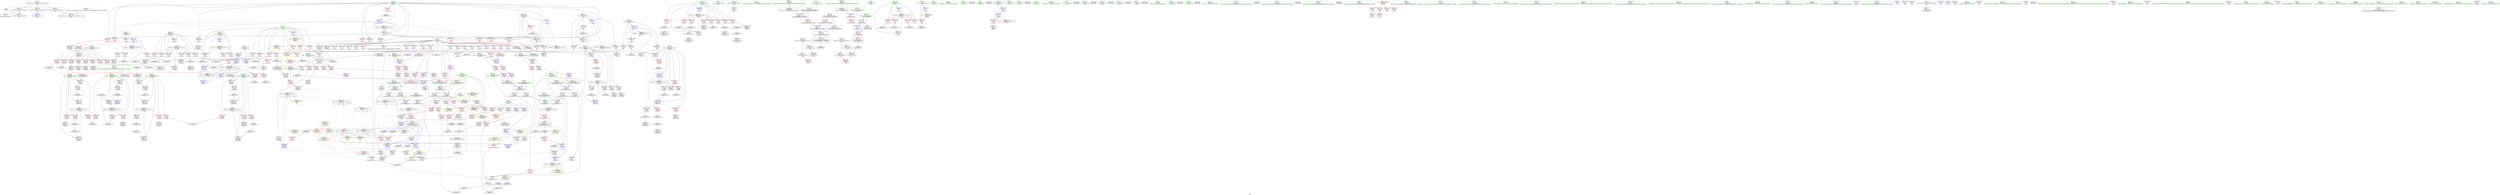 digraph "SVFG" {
	label="SVFG";

	Node0x55a5d8103b00 [shape=record,color=grey,label="{NodeID: 0\nNullPtr}"];
	Node0x55a5d8103b00 -> Node0x55a5d8136b80[style=solid];
	Node0x55a5d8103b00 -> Node0x55a5d814b7b0[style=solid];
	Node0x55a5d815bd40 [shape=record,color=grey,label="{NodeID: 609\n332 = Binary(331, 118, )\n}"];
	Node0x55a5d815bd40 -> Node0x55a5d814f960[style=solid];
	Node0x55a5d81508d0 [shape=record,color=blue,label="{NodeID: 443\n402\<--590\ni41\<--inc70\n_Z5solvev\n}"];
	Node0x55a5d81508d0 -> Node0x55a5d817ef10[style=dashed];
	Node0x55a5d81460d0 [shape=record,color=red,label="{NodeID: 277\n221\<--206\n\<--__a.addr\n_ZSt3minIiERKT_S2_S2_\n}"];
	Node0x55a5d81460d0 -> Node0x55a5d8140b80[style=solid];
	Node0x55a5d8136f50 [shape=record,color=black,label="{NodeID: 111\n105\<--104\nidxprom\<--\n_Z4taddPiii\n}"];
	Node0x55a5d81b67f0 [shape=record,color=black,label="{NodeID: 886\n316 = PHI(201, )\n}"];
	Node0x55a5d81b67f0 -> Node0x55a5d8147860[style=solid];
	Node0x55a5d813fe80 [shape=record,color=blue,label="{NodeID: 388\n114\<--110\narrayidx2\<--\n_Z4taddPiii\n}"];
	Node0x55a5d813fe80 -> Node0x55a5d8178f20[style=dashed];
	Node0x55a5d813b3f0 [shape=record,color=purple,label="{NodeID: 222\n169\<--166\narrayidx\<--\n_Z4tsubPiii\n}"];
	Node0x55a5d813b3f0 -> Node0x55a5d81406a0[style=solid];
	Node0x55a5d8137810 [shape=record,color=green,label="{NodeID: 56\n157\<--158\nk.addr\<--k.addr_field_insensitive\n_Z4tsubPiii\n}"];
	Node0x55a5d8137810 -> Node0x55a5d8145d90[style=solid];
	Node0x55a5d8137810 -> Node0x55a5d8140500[style=solid];
	Node0x55a5d8161140 [shape=record,color=grey,label="{NodeID: 665\n253 = cmp(251, 252, )\n}"];
	Node0x55a5d8148e50 [shape=record,color=red,label="{NodeID: 333\n492\<--400\n\<--i17\n_Z5solvev\n}"];
	Node0x55a5d8148e50 -> Node0x55a5d81600c0[style=solid];
	Node0x55a5d813e6c0 [shape=record,color=purple,label="{NodeID: 167\n455\<--17\narrayidx10\<--r\n_Z5solvev\n}"];
	Node0x55a5d813e6c0 -> Node0x55a5d8149e90[style=solid];
	Node0x55a5d8123b60 [shape=record,color=green,label="{NodeID: 1\n7\<--1\n__dso_handle\<--dummyObj\nGlob }"];
	Node0x55a5d814bfb0 [shape=record,color=yellow,style=double,label="{NodeID: 776\n105V_1 = ENCHI(MR_105V_0)\npts\{160000 180000 \}\nFun[main]|{<s0>37|<s1>37}}"];
	Node0x55a5d814bfb0:s0 -> Node0x55a5d81868b0[style=dashed,color=red];
	Node0x55a5d814bfb0:s1 -> Node0x55a5d8186990[style=dashed,color=red];
	Node0x55a5d815bec0 [shape=record,color=grey,label="{NodeID: 610\n730 = Binary(729, 118, )\n}"];
	Node0x55a5d815bec0 -> Node0x55a5d81510f0[style=solid];
	Node0x55a5d81509a0 [shape=record,color=blue,label="{NodeID: 444\n610\<--9\nretval\<--\nmain\n}"];
	Node0x55a5d81461a0 [shape=record,color=red,label="{NodeID: 278\n212\<--208\n\<--__b.addr\n_ZSt3minIiERKT_S2_S2_\n}"];
	Node0x55a5d81461a0 -> Node0x55a5d8146340[style=solid];
	Node0x55a5d8137020 [shape=record,color=black,label="{NodeID: 112\n113\<--112\nidxprom1\<--\n_Z4taddPiii\n}"];
	Node0x55a5d81b6930 [shape=record,color=black,label="{NodeID: 887\n323 = PHI(201, )\n}"];
	Node0x55a5d81b6930 -> Node0x55a5d8147930[style=solid];
	Node0x55a5d8185970 [shape=record,color=yellow,style=double,label="{NodeID: 721\n61V_1 = ENCHI(MR_61V_0)\npts\{160000 \}\nFun[_Z5checki]}"];
	Node0x55a5d8185970 -> Node0x55a5d8148080[style=dashed];
	Node0x55a5d8185970 -> Node0x55a5d8148220[style=dashed];
	Node0x55a5d813ff50 [shape=record,color=blue,label="{NodeID: 389\n88\<--117\nx.addr\<--shr\n_Z4taddPiii\n}"];
	Node0x55a5d813ff50 -> Node0x55a5d8179010[style=dashed];
	Node0x55a5d813b4c0 [shape=record,color=purple,label="{NodeID: 223\n183\<--178\narrayidx2\<--\n_Z4tsubPiii\n|{<s0>4}}"];
	Node0x55a5d813b4c0:s0 -> Node0x55a5d81b92d0[style=solid,color=red];
	Node0x55a5d81378e0 [shape=record,color=green,label="{NodeID: 57\n191\<--192\n_ZSt3minIiERKT_S2_S2_\<--_ZSt3minIiERKT_S2_S2__field_insensitive\n}"];
	Node0x55a5d81612c0 [shape=record,color=grey,label="{NodeID: 666\n378 = cmp(373, 377, )\n}"];
	Node0x55a5d8148f20 [shape=record,color=red,label="{NodeID: 334\n497\<--400\n\<--i17\n_Z5solvev\n}"];
	Node0x55a5d8148f20 -> Node0x55a5d815c7c0[style=solid];
	Node0x55a5d813e790 [shape=record,color=purple,label="{NodeID: 168\n555\<--17\narrayidx58\<--r\n_Z5solvev\n}"];
	Node0x55a5d813e790 -> Node0x55a5d814a2a0[style=solid];
	Node0x55a5d81235b0 [shape=record,color=green,label="{NodeID: 2\n9\<--1\n\<--dummyObj\nCan only get source location for instruction, argument, global var or function.|{<s0>9|<s1>12}}"];
	Node0x55a5d81235b0:s0 -> Node0x55a5d81b8100[style=solid,color=red];
	Node0x55a5d81235b0:s1 -> Node0x55a5d81ba950[style=solid,color=red];
	Node0x55a5d815c040 [shape=record,color=grey,label="{NodeID: 611\n566 = Binary(565, 299, )\n|{<s0>22}}"];
	Node0x55a5d815c040:s0 -> Node0x55a5d81b9070[style=solid,color=red];
	Node0x55a5d8150a70 [shape=record,color=blue,label="{NodeID: 445\n639\<--635\ncoerce.dive\<--call2\nmain\n}"];
	Node0x55a5d8150a70 -> Node0x55a5d814ae00[style=dashed];
	Node0x55a5d8146270 [shape=record,color=red,label="{NodeID: 279\n218\<--208\n\<--__b.addr\n_ZSt3minIiERKT_S2_S2_\n}"];
	Node0x55a5d8146270 -> Node0x55a5d8140ab0[style=solid];
	Node0x55a5d813bb20 [shape=record,color=black,label="{NodeID: 113\n122\<--145\n_ZSt3maxIiERKT_S2_S2__ret\<--\n_ZSt3maxIiERKT_S2_S2_\n|{<s0>3|<s1>5|<s2>6}}"];
	Node0x55a5d813bb20:s0 -> Node0x55a5d81ba050[style=solid,color=blue];
	Node0x55a5d813bb20:s1 -> Node0x55a5d81b3740[style=solid,color=blue];
	Node0x55a5d813bb20:s2 -> Node0x55a5d81b66b0[style=solid,color=blue];
	Node0x55a5d81b6a70 [shape=record,color=black,label="{NodeID: 888\n347 = PHI(228, )\n}"];
	Node0x55a5d81b6a70 -> Node0x55a5d815d840[style=solid];
	Node0x55a5d8185a50 [shape=record,color=yellow,style=double,label="{NodeID: 722\n63V_1 = ENCHI(MR_63V_0)\npts\{180000 \}\nFun[_Z5checki]}"];
	Node0x55a5d8185a50 -> Node0x55a5d8148150[style=dashed];
	Node0x55a5d8185a50 -> Node0x55a5d81482f0[style=dashed];
	Node0x55a5d8140020 [shape=record,color=blue,label="{NodeID: 390\n127\<--123\n__a.addr\<--__a\n_ZSt3maxIiERKT_S2_S2_\n}"];
	Node0x55a5d8140020 -> Node0x55a5d8144fc0[style=dashed];
	Node0x55a5d8140020 -> Node0x55a5d8145090[style=dashed];
	Node0x55a5d813b590 [shape=record,color=purple,label="{NodeID: 224\n189\<--184\narrayidx6\<--\n_Z4tsubPiii\n|{<s0>4}}"];
	Node0x55a5d813b590:s0 -> Node0x55a5d81b96f0[style=solid,color=red];
	Node0x55a5d81379e0 [shape=record,color=green,label="{NodeID: 58\n204\<--205\nretval\<--retval_field_insensitive\n_ZSt3minIiERKT_S2_S2_\n}"];
	Node0x55a5d81379e0 -> Node0x55a5d8145f30[style=solid];
	Node0x55a5d81379e0 -> Node0x55a5d8140ab0[style=solid];
	Node0x55a5d81379e0 -> Node0x55a5d8140b80[style=solid];
	Node0x55a5d8161440 [shape=record,color=grey,label="{NodeID: 667\n353 = cmp(348, 352, )\n}"];
	Node0x55a5d8148ff0 [shape=record,color=red,label="{NodeID: 335\n505\<--400\n\<--i17\n_Z5solvev\n}"];
	Node0x55a5d8148ff0 -> Node0x55a5d813d270[style=solid];
	Node0x55a5d813e860 [shape=record,color=purple,label="{NodeID: 169\n706\<--17\narrayidx24\<--r\nmain\n}"];
	Node0x55a5d8123640 [shape=record,color=green,label="{NodeID: 3\n28\<--1\n_ZSt4cerr\<--dummyObj\nGlob }"];
	Node0x55a5d815c1c0 [shape=record,color=grey,label="{NodeID: 612\n327 = Binary(326, 118, )\n}"];
	Node0x55a5d815c1c0 -> Node0x55a5d815b8c0[style=solid];
	Node0x55a5d8150b40 [shape=record,color=blue,label="{NodeID: 446\n650\<--646\ncoerce.dive7\<--call6\nmain\n}"];
	Node0x55a5d8150b40 -> Node0x55a5d814aed0[style=dashed];
	Node0x55a5d8146340 [shape=record,color=red,label="{NodeID: 280\n213\<--212\n\<--\n_ZSt3minIiERKT_S2_S2_\n}"];
	Node0x55a5d8146340 -> Node0x55a5d8160e40[style=solid];
	Node0x55a5d813bbb0 [shape=record,color=black,label="{NodeID: 114\n168\<--167\nidxprom\<--\n_Z4tsubPiii\n}"];
	Node0x55a5d81b6bb0 [shape=record,color=black,label="{NodeID: 889\n360 = PHI(228, )\n}"];
	Node0x55a5d81b6bb0 -> Node0x55a5d815dcc0[style=solid];
	Node0x55a5d81400f0 [shape=record,color=blue,label="{NodeID: 391\n129\<--124\n__b.addr\<--__b\n_ZSt3maxIiERKT_S2_S2_\n}"];
	Node0x55a5d81400f0 -> Node0x55a5d8145160[style=dashed];
	Node0x55a5d81400f0 -> Node0x55a5d8145230[style=dashed];
	Node0x55a5d813b660 [shape=record,color=purple,label="{NodeID: 225\n197\<--194\narrayidx8\<--\n_Z4tsubPiii\n}"];
	Node0x55a5d813b660 -> Node0x55a5d8140840[style=solid];
	Node0x55a5d8137ab0 [shape=record,color=green,label="{NodeID: 59\n206\<--207\n__a.addr\<--__a.addr_field_insensitive\n_ZSt3minIiERKT_S2_S2_\n}"];
	Node0x55a5d8137ab0 -> Node0x55a5d8146000[style=solid];
	Node0x55a5d8137ab0 -> Node0x55a5d81460d0[style=solid];
	Node0x55a5d8137ab0 -> Node0x55a5d8140910[style=solid];
	Node0x55a5d81615c0 [shape=record,color=grey,label="{NodeID: 668\n425 = cmp(423, 424, )\n}"];
	Node0x55a5d81490c0 [shape=record,color=red,label="{NodeID: 336\n511\<--400\n\<--i17\n_Z5solvev\n}"];
	Node0x55a5d81490c0 -> Node0x55a5d815d240[style=solid];
	Node0x55a5d813e930 [shape=record,color=purple,label="{NodeID: 170\n346\<--19\n\<--t\n_Z5checki\n|{<s0>9}}"];
	Node0x55a5d813e930:s0 -> Node0x55a5d81b7e00[style=solid,color=red];
	Node0x55a5d81236d0 [shape=record,color=green,label="{NodeID: 4\n29\<--1\n.str\<--dummyObj\nGlob }"];
	Node0x55a5d815c340 [shape=record,color=grey,label="{NodeID: 613\n561 = Binary(560, 299, )\n|{<s0>21}}"];
	Node0x55a5d815c340:s0 -> Node0x55a5d81b9070[style=solid,color=red];
	Node0x55a5d8150c10 [shape=record,color=blue,label="{NodeID: 447\n616\<--9\nii\<--\nmain\n}"];
	Node0x55a5d8150c10 -> Node0x55a5d8182920[style=dashed];
	Node0x55a5d8146410 [shape=record,color=red,label="{NodeID: 281\n215\<--214\n\<--\n_ZSt3minIiERKT_S2_S2_\n}"];
	Node0x55a5d8146410 -> Node0x55a5d8160e40[style=solid];
	Node0x55a5d813bc80 [shape=record,color=black,label="{NodeID: 115\n182\<--180\nidxprom1\<--mul\n_Z4tsubPiii\n}"];
	Node0x55a5d81b6cf0 [shape=record,color=black,label="{NodeID: 890\n373 = PHI(282, )\n}"];
	Node0x55a5d81b6cf0 -> Node0x55a5d81612c0[style=solid];
	Node0x55a5d81401c0 [shape=record,color=blue,label="{NodeID: 392\n125\<--139\nretval\<--\n_ZSt3maxIiERKT_S2_S2_\n}"];
	Node0x55a5d81401c0 -> Node0x55a5d817e510[style=dashed];
	Node0x55a5d813b730 [shape=record,color=purple,label="{NodeID: 226\n258\<--255\narrayidx\<--\n_Z4tmaxPiii\n|{<s0>5}}"];
	Node0x55a5d813b730:s0 -> Node0x55a5d81b8c10[style=solid,color=red];
	Node0x55a5d8137b80 [shape=record,color=green,label="{NodeID: 60\n208\<--209\n__b.addr\<--__b.addr_field_insensitive\n_ZSt3minIiERKT_S2_S2_\n}"];
	Node0x55a5d8137b80 -> Node0x55a5d81461a0[style=solid];
	Node0x55a5d8137b80 -> Node0x55a5d8146270[style=solid];
	Node0x55a5d8137b80 -> Node0x55a5d81409e0[style=solid];
	Node0x55a5d8161740 [shape=record,color=grey,label="{NodeID: 669\n101 = cmp(100, 9, )\n}"];
	Node0x55a5d8149190 [shape=record,color=red,label="{NodeID: 337\n517\<--402\n\<--i41\n_Z5solvev\n}"];
	Node0x55a5d8149190 -> Node0x55a5d8160b40[style=solid];
	Node0x55a5d813ea00 [shape=record,color=purple,label="{NodeID: 171\n359\<--19\n\<--t\n_Z5checki\n|{<s0>10}}"];
	Node0x55a5d813ea00:s0 -> Node0x55a5d81b7e00[style=solid,color=red];
	Node0x55a5d8133a60 [shape=record,color=green,label="{NodeID: 5\n31\<--1\n.str.1\<--dummyObj\nGlob }"];
	Node0x55a5d815c4c0 [shape=record,color=grey,label="{NodeID: 614\n590 = Binary(589, 118, )\n}"];
	Node0x55a5d815c4c0 -> Node0x55a5d81508d0[style=solid];
	Node0x55a5d8150ce0 [shape=record,color=blue,label="{NodeID: 448\n618\<--9\ni\<--\nmain\n}"];
	Node0x55a5d8150ce0 -> Node0x55a5d814a6b0[style=dashed];
	Node0x55a5d8150ce0 -> Node0x55a5d814a780[style=dashed];
	Node0x55a5d8150ce0 -> Node0x55a5d814a850[style=dashed];
	Node0x55a5d8150ce0 -> Node0x55a5d8150db0[style=dashed];
	Node0x55a5d8150ce0 -> Node0x55a5d8183320[style=dashed];
	Node0x55a5d81464e0 [shape=record,color=red,label="{NodeID: 282\n255\<--232\n\<--t.addr\n_Z4tmaxPiii\n}"];
	Node0x55a5d81464e0 -> Node0x55a5d813b730[style=solid];
	Node0x55a5d813bd50 [shape=record,color=black,label="{NodeID: 116\n188\<--187\nidxprom5\<--add4\n_Z4tsubPiii\n}"];
	Node0x55a5d81b6e30 [shape=record,color=black,label="{NodeID: 891\n383 = PHI(282, )\n}"];
	Node0x55a5d81b6e30 -> Node0x55a5d8161a40[style=solid];
	Node0x55a5d8140290 [shape=record,color=blue,label="{NodeID: 393\n125\<--142\nretval\<--\n_ZSt3maxIiERKT_S2_S2_\n}"];
	Node0x55a5d8140290 -> Node0x55a5d817e510[style=dashed];
	Node0x55a5d813b800 [shape=record,color=purple,label="{NodeID: 227\n265\<--262\narrayidx3\<--\n_Z4tmaxPiii\n|{<s0>6}}"];
	Node0x55a5d813b800:s0 -> Node0x55a5d81b8c10[style=solid,color=red];
	Node0x55a5d8137c50 [shape=record,color=green,label="{NodeID: 61\n226\<--227\n_Z4tmaxPiii\<--_Z4tmaxPiii_field_insensitive\n}"];
	Node0x55a5d81618c0 [shape=record,color=grey,label="{NodeID: 670\n441 = cmp(439, 440, )\n}"];
	Node0x55a5d8149260 [shape=record,color=red,label="{NodeID: 338\n538\<--402\n\<--i41\n_Z5solvev\n}"];
	Node0x55a5d8149260 -> Node0x55a5d8150660[style=solid];
	Node0x55a5d813ead0 [shape=record,color=purple,label="{NodeID: 172\n372\<--19\n\<--t\n_Z5checki\n|{<s0>11}}"];
	Node0x55a5d813ead0:s0 -> Node0x55a5d81ba740[style=solid,color=red];
	Node0x55a5d8133af0 [shape=record,color=green,label="{NodeID: 6\n33\<--1\n.str.2\<--dummyObj\nGlob }"];
	Node0x55a5d815c640 [shape=record,color=grey,label="{NodeID: 615\n743 = Binary(742, 118, )\n}"];
	Node0x55a5d815c640 -> Node0x55a5d81511c0[style=solid];
	Node0x55a5d8150db0 [shape=record,color=blue,label="{NodeID: 449\n618\<--695\ni\<--inc\nmain\n}"];
	Node0x55a5d8150db0 -> Node0x55a5d814a6b0[style=dashed];
	Node0x55a5d8150db0 -> Node0x55a5d814a780[style=dashed];
	Node0x55a5d8150db0 -> Node0x55a5d814a850[style=dashed];
	Node0x55a5d8150db0 -> Node0x55a5d8150db0[style=dashed];
	Node0x55a5d8150db0 -> Node0x55a5d8183320[style=dashed];
	Node0x55a5d81465b0 [shape=record,color=red,label="{NodeID: 283\n262\<--232\n\<--t.addr\n_Z4tmaxPiii\n}"];
	Node0x55a5d81465b0 -> Node0x55a5d813b800[style=solid];
	Node0x55a5d813be20 [shape=record,color=black,label="{NodeID: 117\n196\<--195\nidxprom7\<--\n_Z4tsubPiii\n}"];
	Node0x55a5d81b6f70 [shape=record,color=black,label="{NodeID: 892\n579 = PHI()\n}"];
	Node0x55a5d8140360 [shape=record,color=blue,label="{NodeID: 394\n153\<--150\nt.addr\<--t\n_Z4tsubPiii\n}"];
	Node0x55a5d8140360 -> Node0x55a5d81454a0[style=dashed];
	Node0x55a5d8140360 -> Node0x55a5d8145570[style=dashed];
	Node0x55a5d8140360 -> Node0x55a5d8145640[style=dashed];
	Node0x55a5d8140360 -> Node0x55a5d8145710[style=dashed];
	Node0x55a5d813b8d0 [shape=record,color=purple,label="{NodeID: 228\n315\<--312\narrayidx\<--\n_Z4tminPiii\n|{<s0>7}}"];
	Node0x55a5d813b8d0:s0 -> Node0x55a5d81b96f0[style=solid,color=red];
	Node0x55a5d8137d50 [shape=record,color=green,label="{NodeID: 62\n232\<--233\nt.addr\<--t.addr_field_insensitive\n_Z4tmaxPiii\n}"];
	Node0x55a5d8137d50 -> Node0x55a5d81464e0[style=solid];
	Node0x55a5d8137d50 -> Node0x55a5d81465b0[style=solid];
	Node0x55a5d8137d50 -> Node0x55a5d8140c50[style=solid];
	Node0x55a5d8161a40 [shape=record,color=grey,label="{NodeID: 671\n388 = cmp(383, 387, )\n}"];
	Node0x55a5d8161a40 -> Node0x55a5d815b2a0[style=solid];
	Node0x55a5d8149330 [shape=record,color=red,label="{NodeID: 339\n589\<--402\n\<--i41\n_Z5solvev\n}"];
	Node0x55a5d8149330 -> Node0x55a5d815c4c0[style=solid];
	Node0x55a5d813eba0 [shape=record,color=purple,label="{NodeID: 173\n382\<--19\n\<--t\n_Z5checki\n|{<s0>12}}"];
	Node0x55a5d813eba0:s0 -> Node0x55a5d81ba740[style=solid,color=red];
	Node0x55a5d8133b80 [shape=record,color=green,label="{NodeID: 7\n35\<--1\nstdin\<--dummyObj\nGlob }"];
	Node0x55a5d815c7c0 [shape=record,color=grey,label="{NodeID: 616\n498 = Binary(497, 181, )\n}"];
	Node0x55a5d815c7c0 -> Node0x55a5d815c940[style=solid];
	Node0x55a5d8150e80 [shape=record,color=blue,label="{NodeID: 450\n620\<--9\ni19\<--\nmain\n}"];
	Node0x55a5d8150e80 -> Node0x55a5d814a920[style=dashed];
	Node0x55a5d8150e80 -> Node0x55a5d814a9f0[style=dashed];
	Node0x55a5d8150e80 -> Node0x55a5d814aac0[style=dashed];
	Node0x55a5d8150e80 -> Node0x55a5d8150f50[style=dashed];
	Node0x55a5d8150e80 -> Node0x55a5d8183820[style=dashed];
	Node0x55a5d8146680 [shape=record,color=red,label="{NodeID: 284\n244\<--234\n\<--l.addr\n_Z4tmaxPiii\n}"];
	Node0x55a5d8146680 -> Node0x55a5d815dfc0[style=solid];
	Node0x55a5d813bef0 [shape=record,color=black,label="{NodeID: 118\n201\<--224\n_ZSt3minIiERKT_S2_S2__ret\<--\n_ZSt3minIiERKT_S2_S2_\n|{<s0>4|<s1>7|<s2>8|<s3>16|<s4>17}}"];
	Node0x55a5d813bef0:s0 -> Node0x55a5d81ba490[style=solid,color=blue];
	Node0x55a5d813bef0:s1 -> Node0x55a5d81b67f0[style=solid,color=blue];
	Node0x55a5d813bef0:s2 -> Node0x55a5d81b6930[style=solid,color=blue];
	Node0x55a5d813bef0:s3 -> Node0x55a5d81ba280[style=solid,color=blue];
	Node0x55a5d813bef0:s4 -> Node0x55a5d81ba600[style=solid,color=blue];
	Node0x55a5d81b7040 [shape=record,color=black,label="{NodeID: 893\n582 = PHI()\n}"];
	Node0x55a5d8185ee0 [shape=record,color=yellow,style=double,label="{NodeID: 727\n10V_1 = ENCHI(MR_10V_0)\npts\{239 \}\nFun[_Z4taddPiii]}"];
	Node0x55a5d8185ee0 -> Node0x55a5d8144e20[style=dashed];
	Node0x55a5d8140430 [shape=record,color=blue,label="{NodeID: 395\n155\<--151\nx.addr\<--x\n_Z4tsubPiii\n}"];
	Node0x55a5d8140430 -> Node0x55a5d81457e0[style=dashed];
	Node0x55a5d8140430 -> Node0x55a5d81405d0[style=dashed];
	Node0x55a5d813b9a0 [shape=record,color=purple,label="{NodeID: 229\n322\<--319\narrayidx4\<--\n_Z4tminPiii\n|{<s0>8}}"];
	Node0x55a5d813b9a0:s0 -> Node0x55a5d81b96f0[style=solid,color=red];
	Node0x55a5d8137e20 [shape=record,color=green,label="{NodeID: 63\n234\<--235\nl.addr\<--l.addr_field_insensitive\n_Z4tmaxPiii\n}"];
	Node0x55a5d8137e20 -> Node0x55a5d8146680[style=solid];
	Node0x55a5d8137e20 -> Node0x55a5d8146750[style=solid];
	Node0x55a5d8137e20 -> Node0x55a5d8146820[style=solid];
	Node0x55a5d8137e20 -> Node0x55a5d81468f0[style=solid];
	Node0x55a5d8137e20 -> Node0x55a5d8140d20[style=solid];
	Node0x55a5d8137e20 -> Node0x55a5d8140f90[style=solid];
	Node0x55a5d8137e20 -> Node0x55a5d81412d0[style=solid];
	Node0x55a5d8161bc0 [shape=record,color=grey,label="{NodeID: 672\n665 = cmp(663, 664, )\n}"];
	Node0x55a5d8149400 [shape=record,color=red,label="{NodeID: 340\n575\<--404\n\<--ok\n_Z5solvev\n}"];
	Node0x55a5d8149400 -> Node0x55a5d813d680[style=solid];
	Node0x55a5d813ec70 [shape=record,color=purple,label="{NodeID: 174\n413\<--19\n\<--t\n_Z5solvev\n}"];
	Node0x55a5d813ec70 -> Node0x55a5d813c8b0[style=solid];
	Node0x55a5d8133c10 [shape=record,color=green,label="{NodeID: 8\n36\<--1\n.str.3\<--dummyObj\nGlob }"];
	Node0x55a5d815c940 [shape=record,color=grey,label="{NodeID: 617\n499 = Binary(498, 118, )\n}"];
	Node0x55a5d815c940 -> Node0x55a5d813d1a0[style=solid];
	Node0x55a5d8150f50 [shape=record,color=blue,label="{NodeID: 451\n620\<--711\ni19\<--inc27\nmain\n}"];
	Node0x55a5d8150f50 -> Node0x55a5d814a920[style=dashed];
	Node0x55a5d8150f50 -> Node0x55a5d814a9f0[style=dashed];
	Node0x55a5d8150f50 -> Node0x55a5d814aac0[style=dashed];
	Node0x55a5d8150f50 -> Node0x55a5d8150f50[style=dashed];
	Node0x55a5d8150f50 -> Node0x55a5d8183820[style=dashed];
	Node0x55a5d8146750 [shape=record,color=red,label="{NodeID: 285\n251\<--234\n\<--l.addr\n_Z4tmaxPiii\n}"];
	Node0x55a5d8146750 -> Node0x55a5d8161140[style=solid];
	Node0x55a5d813bfc0 [shape=record,color=black,label="{NodeID: 119\n257\<--256\nidxprom\<--\n_Z4tmaxPiii\n}"];
	Node0x55a5d81b7110 [shape=record,color=black,label="{NodeID: 894\n635 = PHI(757, )\n}"];
	Node0x55a5d81b7110 -> Node0x55a5d8150a70[style=solid];
	Node0x55a5d8185fc0 [shape=record,color=yellow,style=double,label="{NodeID: 728\n47V_1 = ENCHI(MR_47V_0)\npts\{12 \}\nFun[_Z5solvev]|{|<s6>18}}"];
	Node0x55a5d8185fc0 -> Node0x55a5d8143de0[style=dashed];
	Node0x55a5d8185fc0 -> Node0x55a5d8143eb0[style=dashed];
	Node0x55a5d8185fc0 -> Node0x55a5d8143f80[style=dashed];
	Node0x55a5d8185fc0 -> Node0x55a5d8144050[style=dashed];
	Node0x55a5d8185fc0 -> Node0x55a5d8144120[style=dashed];
	Node0x55a5d8185fc0 -> Node0x55a5d81441f0[style=dashed];
	Node0x55a5d8185fc0:s6 -> Node0x55a5d81856a0[style=dashed,color=red];
	Node0x55a5d8140500 [shape=record,color=blue,label="{NodeID: 396\n157\<--152\nk.addr\<--k\n_Z4tsubPiii\n}"];
	Node0x55a5d8140500 -> Node0x55a5d8145d90[style=dashed];
	Node0x55a5d813ba70 [shape=record,color=red,label="{NodeID: 230\n664\<--8\n\<--qq\nmain\n}"];
	Node0x55a5d813ba70 -> Node0x55a5d8161bc0[style=solid];
	Node0x55a5d8137ef0 [shape=record,color=green,label="{NodeID: 64\n236\<--237\nr.addr\<--r.addr_field_insensitive\n_Z4tmaxPiii\n}"];
	Node0x55a5d8137ef0 -> Node0x55a5d81469c0[style=solid];
	Node0x55a5d8137ef0 -> Node0x55a5d8146a90[style=solid];
	Node0x55a5d8137ef0 -> Node0x55a5d8146b60[style=solid];
	Node0x55a5d8137ef0 -> Node0x55a5d8146c30[style=solid];
	Node0x55a5d8137ef0 -> Node0x55a5d8140df0[style=solid];
	Node0x55a5d8137ef0 -> Node0x55a5d8141060[style=solid];
	Node0x55a5d8137ef0 -> Node0x55a5d81413a0[style=solid];
	Node0x55a5d8161d40 [shape=record,color=grey,label="{NodeID: 673\n472 = cmp(471, 118, )\n}"];
	Node0x55a5d81494d0 [shape=record,color=red,label="{NodeID: 341\n524\<--406\n\<--j\n_Z5solvev\n}"];
	Node0x55a5d81494d0 -> Node0x55a5d8160840[style=solid];
	Node0x55a5d813ed40 [shape=record,color=purple,label="{NodeID: 175\n418\<--19\n\<--t\n_Z5solvev\n}"];
	Node0x55a5d813ed40 -> Node0x55a5d813c980[style=solid];
	Node0x55a5d8133ca0 [shape=record,color=green,label="{NodeID: 9\n38\<--1\n.str.4\<--dummyObj\nGlob }"];
	Node0x55a5d815cac0 [shape=record,color=grey,label="{NodeID: 618\n163 = Binary(162, 97, )\n}"];
	Node0x55a5d815cac0 -> Node0x55a5d81405d0[style=solid];
	Node0x55a5d8151020 [shape=record,color=blue,label="{NodeID: 452\n622\<--9\ni29\<--\nmain\n}"];
	Node0x55a5d8151020 -> Node0x55a5d814ab90[style=dashed];
	Node0x55a5d8151020 -> Node0x55a5d814ac60[style=dashed];
	Node0x55a5d8151020 -> Node0x55a5d814ad30[style=dashed];
	Node0x55a5d8151020 -> Node0x55a5d81510f0[style=dashed];
	Node0x55a5d8151020 -> Node0x55a5d8183d20[style=dashed];
	Node0x55a5d8146820 [shape=record,color=red,label="{NodeID: 286\n256\<--234\n\<--l.addr\n_Z4tmaxPiii\n}"];
	Node0x55a5d8146820 -> Node0x55a5d813bfc0[style=solid];
	Node0x55a5d813c090 [shape=record,color=black,label="{NodeID: 120\n264\<--263\nidxprom2\<--\n_Z4tmaxPiii\n}"];
	Node0x55a5d81b72b0 [shape=record,color=black,label="{NodeID: 895\n643 = PHI()\n}"];
	Node0x55a5d81405d0 [shape=record,color=blue,label="{NodeID: 397\n155\<--163\nx.addr\<--add\n_Z4tsubPiii\n}"];
	Node0x55a5d81405d0 -> Node0x55a5d81458b0[style=dashed];
	Node0x55a5d81405d0 -> Node0x55a5d817ae10[style=dashed];
	Node0x55a5d8143b70 [shape=record,color=red,label="{NodeID: 231\n297\<--11\n\<--n\n_Z4tminPiii\n}"];
	Node0x55a5d8143b70 -> Node0x55a5d815fac0[style=solid];
	Node0x55a5d8137fc0 [shape=record,color=green,label="{NodeID: 65\n238\<--239\nans\<--ans_field_insensitive\n_Z4tmaxPiii\n|{|<s4>5|<s5>6}}"];
	Node0x55a5d8137fc0 -> Node0x55a5d8146d00[style=solid];
	Node0x55a5d8137fc0 -> Node0x55a5d8140ec0[style=solid];
	Node0x55a5d8137fc0 -> Node0x55a5d8141130[style=solid];
	Node0x55a5d8137fc0 -> Node0x55a5d8141200[style=solid];
	Node0x55a5d8137fc0:s4 -> Node0x55a5d81b89c0[style=solid,color=red];
	Node0x55a5d8137fc0:s5 -> Node0x55a5d81b89c0[style=solid,color=red];
	Node0x55a5d8161ec0 [shape=record,color=grey,label="{NodeID: 674\n702 = cmp(700, 701, )\n}"];
	Node0x55a5d81495a0 [shape=record,color=red,label="{NodeID: 342\n528\<--406\n\<--j\n_Z5solvev\n}"];
	Node0x55a5d81495a0 -> Node0x55a5d813d340[style=solid];
	Node0x55a5d813ee10 [shape=record,color=purple,label="{NodeID: 176\n450\<--19\n\<--t\n_Z5solvev\n}"];
	Node0x55a5d8133d30 [shape=record,color=green,label="{NodeID: 10\n40\<--1\nstdout\<--dummyObj\nGlob }"];
	Node0x55a5d815cc40 [shape=record,color=grey,label="{NodeID: 619\n180 = Binary(179, 181, )\n}"];
	Node0x55a5d815cc40 -> Node0x55a5d813bc80[style=solid];
	Node0x55a5d81510f0 [shape=record,color=blue,label="{NodeID: 453\n622\<--730\ni29\<--inc38\nmain\n}"];
	Node0x55a5d81510f0 -> Node0x55a5d814ab90[style=dashed];
	Node0x55a5d81510f0 -> Node0x55a5d814ac60[style=dashed];
	Node0x55a5d81510f0 -> Node0x55a5d814ad30[style=dashed];
	Node0x55a5d81510f0 -> Node0x55a5d81510f0[style=dashed];
	Node0x55a5d81510f0 -> Node0x55a5d8183d20[style=dashed];
	Node0x55a5d81468f0 [shape=record,color=red,label="{NodeID: 287\n269\<--234\n\<--l.addr\n_Z4tmaxPiii\n}"];
	Node0x55a5d81468f0 -> Node0x55a5d815f040[style=solid];
	Node0x55a5d813c160 [shape=record,color=black,label="{NodeID: 121\n228\<--278\n_Z4tmaxPiii_ret\<--\n_Z4tmaxPiii\n|{<s0>9|<s1>10}}"];
	Node0x55a5d813c160:s0 -> Node0x55a5d81b6a70[style=solid,color=blue];
	Node0x55a5d813c160:s1 -> Node0x55a5d81b6bb0[style=solid,color=blue];
	Node0x55a5d81b7380 [shape=record,color=black,label="{NodeID: 896\n646 = PHI(770, )\n}"];
	Node0x55a5d81b7380 -> Node0x55a5d8150b40[style=solid];
	Node0x55a5d81861b0 [shape=record,color=yellow,style=double,label="{NodeID: 730\n28V_1 = ENCHI(MR_28V_0)\npts\{293 \}\nFun[_Z5solvev]}"];
	Node0x55a5d81861b0 -> Node0x55a5d8149f60[style=dashed];
	Node0x55a5d81861b0 -> Node0x55a5d814a030[style=dashed];
	Node0x55a5d81406a0 [shape=record,color=blue,label="{NodeID: 398\n169\<--165\narrayidx\<--\n_Z4tsubPiii\n}"];
	Node0x55a5d81406a0 -> Node0x55a5d817a910[style=dashed];
	Node0x55a5d8143c40 [shape=record,color=red,label="{NodeID: 232\n357\<--11\n\<--n\n_Z5checki\n}"];
	Node0x55a5d8143c40 -> Node0x55a5d815de40[style=solid];
	Node0x55a5d8138090 [shape=record,color=green,label="{NodeID: 66\n280\<--281\n_Z4tminPiii\<--_Z4tminPiii_field_insensitive\n}"];
	Node0x55a5d8162040 [shape=record,color=grey,label="{NodeID: 675\n310 = cmp(308, 309, )\n}"];
	Node0x55a5d8149670 [shape=record,color=red,label="{NodeID: 343\n535\<--406\n\<--j\n_Z5solvev\n|{<s0>18}}"];
	Node0x55a5d8149670:s0 -> Node0x55a5d81b8400[style=solid,color=red];
	Node0x55a5d813eee0 [shape=record,color=purple,label="{NodeID: 177\n451\<--19\narrayidx8\<--t\n_Z5solvev\n}"];
	Node0x55a5d813eee0 -> Node0x55a5d814fe40[style=solid];
	Node0x55a5d8133dc0 [shape=record,color=green,label="{NodeID: 11\n41\<--1\n_ZSt4cout\<--dummyObj\nGlob }"];
	Node0x55a5d815cdc0 [shape=record,color=grey,label="{NodeID: 620\n725 = Binary(724, 118, )\n}"];
	Node0x55a5d81511c0 [shape=record,color=blue,label="{NodeID: 454\n616\<--743\nii\<--inc43\nmain\n}"];
	Node0x55a5d81511c0 -> Node0x55a5d8182920[style=dashed];
	Node0x55a5d81469c0 [shape=record,color=red,label="{NodeID: 288\n247\<--236\n\<--r.addr\n_Z4tmaxPiii\n}"];
	Node0x55a5d81469c0 -> Node0x55a5d815e740[style=solid];
	Node0x55a5d813c230 [shape=record,color=black,label="{NodeID: 122\n314\<--313\nidxprom\<--\n_Z4tminPiii\n}"];
	Node0x55a5d81b74f0 [shape=record,color=black,label="{NodeID: 897\n654 = PHI()\n}"];
	Node0x55a5d8140770 [shape=record,color=blue,label="{NodeID: 399\n155\<--176\nx.addr\<--shr\n_Z4tsubPiii\n}"];
	Node0x55a5d8140770 -> Node0x55a5d8145b20[style=dashed];
	Node0x55a5d8140770 -> Node0x55a5d8145bf0[style=dashed];
	Node0x55a5d8140770 -> Node0x55a5d8145cc0[style=dashed];
	Node0x55a5d8140770 -> Node0x55a5d817ae10[style=dashed];
	Node0x55a5d8143d10 [shape=record,color=red,label="{NodeID: 233\n370\<--11\n\<--n\n_Z5checki\n}"];
	Node0x55a5d8143d10 -> Node0x55a5d815e5c0[style=solid];
	Node0x55a5d8138190 [shape=record,color=green,label="{NodeID: 67\n286\<--287\nt.addr\<--t.addr_field_insensitive\n_Z4tminPiii\n}"];
	Node0x55a5d8138190 -> Node0x55a5d8146f70[style=solid];
	Node0x55a5d8138190 -> Node0x55a5d8147040[style=solid];
	Node0x55a5d8138190 -> Node0x55a5d8141470[style=solid];
	Node0x55a5d8178f20 [shape=record,color=black,label="{NodeID: 676\nMR_2V_2 = PHI(MR_2V_3, MR_2V_1, )\npts\{27 \}\n|{|<s2>3|<s3>19|<s4>20}}"];
	Node0x55a5d8178f20 -> Node0x55a5d8144e20[style=dashed];
	Node0x55a5d8178f20 -> Node0x55a5d813fe80[style=dashed];
	Node0x55a5d8178f20:s2 -> Node0x55a5d8186a70[style=dashed,color=red];
	Node0x55a5d8178f20:s3 -> Node0x55a5d8193c10[style=dashed,color=blue];
	Node0x55a5d8178f20:s4 -> Node0x55a5d8193d70[style=dashed,color=blue];
	Node0x55a5d8149740 [shape=record,color=red,label="{NodeID: 344\n539\<--406\n\<--j\n_Z5solvev\n}"];
	Node0x55a5d8149740 -> Node0x55a5d813d410[style=solid];
	Node0x55a5d813efb0 [shape=record,color=purple,label="{NodeID: 178\n460\<--19\n\<--t\n_Z5solvev\n}"];
	Node0x55a5d8133e50 [shape=record,color=green,label="{NodeID: 12\n42\<--1\n.str.5\<--dummyObj\nGlob }"];
	Node0x55a5d815cf40 [shape=record,color=grey,label="{NodeID: 621\n176 = Binary(175, 118, )\n}"];
	Node0x55a5d815cf40 -> Node0x55a5d8140770[style=solid];
	Node0x55a5d8151290 [shape=record,color=blue,label="{NodeID: 455\n761\<--758\n__mask.addr\<--__mask\n_ZSt11setiosflagsSt13_Ios_Fmtflags\n}"];
	Node0x55a5d8151290 -> Node0x55a5d814b070[style=dashed];
	Node0x55a5d8146a90 [shape=record,color=red,label="{NodeID: 289\n252\<--236\n\<--r.addr\n_Z4tmaxPiii\n}"];
	Node0x55a5d8146a90 -> Node0x55a5d8161140[style=solid];
	Node0x55a5d813c300 [shape=record,color=black,label="{NodeID: 123\n321\<--320\nidxprom3\<--\n_Z4tminPiii\n}"];
	Node0x55a5d81b75c0 [shape=record,color=black,label="{NodeID: 898\n658 = PHI()\n}"];
	Node0x55a5d8140840 [shape=record,color=blue,label="{NodeID: 400\n197\<--193\narrayidx8\<--\n_Z4tsubPiii\n}"];
	Node0x55a5d8140840 -> Node0x55a5d817a910[style=dashed];
	Node0x55a5d8143de0 [shape=record,color=red,label="{NodeID: 234\n424\<--11\n\<--n\n_Z5solvev\n}"];
	Node0x55a5d8143de0 -> Node0x55a5d81615c0[style=solid];
	Node0x55a5d8138260 [shape=record,color=green,label="{NodeID: 68\n288\<--289\nl.addr\<--l.addr_field_insensitive\n_Z4tminPiii\n}"];
	Node0x55a5d8138260 -> Node0x55a5d8147110[style=solid];
	Node0x55a5d8138260 -> Node0x55a5d81471e0[style=solid];
	Node0x55a5d8138260 -> Node0x55a5d81472b0[style=solid];
	Node0x55a5d8138260 -> Node0x55a5d8147380[style=solid];
	Node0x55a5d8138260 -> Node0x55a5d8141540[style=solid];
	Node0x55a5d8138260 -> Node0x55a5d81417b0[style=solid];
	Node0x55a5d8138260 -> Node0x55a5d814f890[style=solid];
	Node0x55a5d8179010 [shape=record,color=black,label="{NodeID: 677\nMR_6V_4 = PHI(MR_6V_5, MR_6V_3, )\npts\{89 \}\n}"];
	Node0x55a5d8179010 -> Node0x55a5d8144ae0[style=dashed];
	Node0x55a5d8179010 -> Node0x55a5d8144bb0[style=dashed];
	Node0x55a5d8179010 -> Node0x55a5d8144c80[style=dashed];
	Node0x55a5d8179010 -> Node0x55a5d8144d50[style=dashed];
	Node0x55a5d8179010 -> Node0x55a5d813ff50[style=dashed];
	Node0x55a5d8149810 [shape=record,color=red,label="{NodeID: 345\n545\<--406\n\<--j\n_Z5solvev\n|{<s0>19}}"];
	Node0x55a5d8149810:s0 -> Node0x55a5d81b86c0[style=solid,color=red];
	Node0x55a5d813f080 [shape=record,color=purple,label="{NodeID: 179\n461\<--19\narrayidx13\<--t\n_Z5solvev\n}"];
	Node0x55a5d813f080 -> Node0x55a5d814ff10[style=solid];
	Node0x55a5d8133ee0 [shape=record,color=green,label="{NodeID: 13\n44\<--1\n.str.6\<--dummyObj\nGlob }"];
	Node0x55a5d815d0c0 [shape=record,color=grey,label="{NodeID: 622\n381 = Binary(380, 118, )\n|{<s0>12}}"];
	Node0x55a5d815d0c0:s0 -> Node0x55a5d81baad0[style=solid,color=red];
	Node0x55a5d8151360 [shape=record,color=blue,label="{NodeID: 456\n764\<--765\n_M_mask\<--\n_ZSt11setiosflagsSt13_Ios_Fmtflags\n}"];
	Node0x55a5d8151360 -> Node0x55a5d814b140[style=dashed];
	Node0x55a5d8146b60 [shape=record,color=red,label="{NodeID: 290\n263\<--236\n\<--r.addr\n_Z4tmaxPiii\n}"];
	Node0x55a5d8146b60 -> Node0x55a5d813c090[style=solid];
	Node0x55a5d813c3d0 [shape=record,color=black,label="{NodeID: 124\n282\<--335\n_Z4tminPiii_ret\<--\n_Z4tminPiii\n|{<s0>11|<s1>12}}"];
	Node0x55a5d813c3d0:s0 -> Node0x55a5d81b6cf0[style=solid,color=blue];
	Node0x55a5d813c3d0:s1 -> Node0x55a5d81b6e30[style=solid,color=blue];
	Node0x55a5d81b7690 [shape=record,color=black,label="{NodeID: 899\n670 = PHI()\n}"];
	Node0x55a5d8140910 [shape=record,color=blue,label="{NodeID: 401\n206\<--202\n__a.addr\<--__a\n_ZSt3minIiERKT_S2_S2_\n}"];
	Node0x55a5d8140910 -> Node0x55a5d8146000[style=dashed];
	Node0x55a5d8140910 -> Node0x55a5d81460d0[style=dashed];
	Node0x55a5d8143eb0 [shape=record,color=red,label="{NodeID: 235\n440\<--11\n\<--n\n_Z5solvev\n}"];
	Node0x55a5d8143eb0 -> Node0x55a5d81618c0[style=solid];
	Node0x55a5d8138330 [shape=record,color=green,label="{NodeID: 69\n290\<--291\nr.addr\<--r.addr_field_insensitive\n_Z4tminPiii\n}"];
	Node0x55a5d8138330 -> Node0x55a5d8147450[style=solid];
	Node0x55a5d8138330 -> Node0x55a5d8147520[style=solid];
	Node0x55a5d8138330 -> Node0x55a5d81475f0[style=solid];
	Node0x55a5d8138330 -> Node0x55a5d81476c0[style=solid];
	Node0x55a5d8138330 -> Node0x55a5d8141610[style=solid];
	Node0x55a5d8138330 -> Node0x55a5d8141880[style=solid];
	Node0x55a5d8138330 -> Node0x55a5d814f960[style=solid];
	Node0x55a5d81498e0 [shape=record,color=red,label="{NodeID: 346\n546\<--406\n\<--j\n_Z5solvev\n}"];
	Node0x55a5d81498e0 -> Node0x55a5d813d4e0[style=solid];
	Node0x55a5d813f150 [shape=record,color=purple,label="{NodeID: 180\n477\<--19\n\<--t\n_Z5solvev\n}"];
	Node0x55a5d8133f70 [shape=record,color=green,label="{NodeID: 14\n46\<--1\nstderr\<--dummyObj\nGlob }"];
	Node0x55a5d815d240 [shape=record,color=grey,label="{NodeID: 623\n512 = Binary(511, 431, )\n}"];
	Node0x55a5d815d240 -> Node0x55a5d8150320[style=solid];
	Node0x55a5d8151430 [shape=record,color=blue,label="{NodeID: 457\n774\<--771\n__n.addr\<--__n\n_ZSt12setprecisioni\n}"];
	Node0x55a5d8151430 -> Node0x55a5d814b210[style=dashed];
	Node0x55a5d8146c30 [shape=record,color=red,label="{NodeID: 291\n273\<--236\n\<--r.addr\n_Z4tmaxPiii\n}"];
	Node0x55a5d8146c30 -> Node0x55a5d815f340[style=solid];
	Node0x55a5d813c4a0 [shape=record,color=black,label="{NodeID: 125\n350\<--349\nidxprom\<--\n_Z5checki\n}"];
	Node0x55a5d81b7760 [shape=record,color=black,label="{NodeID: 900\n677 = PHI()\n}"];
	Node0x55a5d81409e0 [shape=record,color=blue,label="{NodeID: 402\n208\<--203\n__b.addr\<--__b\n_ZSt3minIiERKT_S2_S2_\n}"];
	Node0x55a5d81409e0 -> Node0x55a5d81461a0[style=dashed];
	Node0x55a5d81409e0 -> Node0x55a5d8146270[style=dashed];
	Node0x55a5d8143f80 [shape=record,color=red,label="{NodeID: 236\n518\<--11\n\<--n\n_Z5solvev\n}"];
	Node0x55a5d8143f80 -> Node0x55a5d8160b40[style=solid];
	Node0x55a5d8138400 [shape=record,color=green,label="{NodeID: 70\n292\<--293\nans\<--ans_field_insensitive\n_Z4tminPiii\n|{|<s4>7|<s5>8}}"];
	Node0x55a5d8138400 -> Node0x55a5d8147790[style=solid];
	Node0x55a5d8138400 -> Node0x55a5d81416e0[style=solid];
	Node0x55a5d8138400 -> Node0x55a5d8141950[style=solid];
	Node0x55a5d8138400 -> Node0x55a5d8141a20[style=solid];
	Node0x55a5d8138400:s4 -> Node0x55a5d81b92d0[style=solid,color=red];
	Node0x55a5d8138400:s5 -> Node0x55a5d81b92d0[style=solid,color=red];
	Node0x55a5d8179a10 [shape=record,color=black,label="{NodeID: 679\nMR_70V_3 = PHI(MR_70V_4, MR_70V_2, )\npts\{399 \}\n}"];
	Node0x55a5d8179a10 -> Node0x55a5d8148630[style=dashed];
	Node0x55a5d8179a10 -> Node0x55a5d8148700[style=dashed];
	Node0x55a5d8179a10 -> Node0x55a5d81487d0[style=dashed];
	Node0x55a5d8179a10 -> Node0x55a5d81488a0[style=dashed];
	Node0x55a5d8179a10 -> Node0x55a5d8148970[style=dashed];
	Node0x55a5d8179a10 -> Node0x55a5d8148a40[style=dashed];
	Node0x55a5d8179a10 -> Node0x55a5d814ffe0[style=dashed];
	Node0x55a5d81499b0 [shape=record,color=red,label="{NodeID: 347\n552\<--406\n\<--j\n_Z5solvev\n|{<s0>20}}"];
	Node0x55a5d81499b0:s0 -> Node0x55a5d81b86c0[style=solid,color=red];
	Node0x55a5d813f220 [shape=record,color=purple,label="{NodeID: 181\n478\<--19\narrayidx22\<--t\n_Z5solvev\n|{<s0>16}}"];
	Node0x55a5d813f220:s0 -> Node0x55a5d81b92d0[style=solid,color=red];
	Node0x55a5d8134070 [shape=record,color=green,label="{NodeID: 15\n47\<--1\n.str.7\<--dummyObj\nGlob }"];
	Node0x55a5d815d3c0 [shape=record,color=grey,label="{NodeID: 624\n711 = Binary(710, 118, )\n}"];
	Node0x55a5d815d3c0 -> Node0x55a5d8150f50[style=solid];
	Node0x55a5d8151500 [shape=record,color=blue,label="{NodeID: 458\n777\<--778\n_M_n\<--\n_ZSt12setprecisioni\n}"];
	Node0x55a5d8151500 -> Node0x55a5d814b2e0[style=dashed];
	Node0x55a5d8146d00 [shape=record,color=red,label="{NodeID: 292\n278\<--238\n\<--ans\n_Z4tmaxPiii\n}"];
	Node0x55a5d8146d00 -> Node0x55a5d813c160[style=solid];
	Node0x55a5d813c570 [shape=record,color=black,label="{NodeID: 126\n363\<--362\nidxprom5\<--\n_Z5checki\n}"];
	Node0x55a5d81b7830 [shape=record,color=black,label="{NodeID: 901\n681 = PHI()\n}"];
	Node0x55a5d8140ab0 [shape=record,color=blue,label="{NodeID: 403\n204\<--218\nretval\<--\n_ZSt3minIiERKT_S2_S2_\n}"];
	Node0x55a5d8140ab0 -> Node0x55a5d8181a20[style=dashed];
	Node0x55a5d8144050 [shape=record,color=red,label="{NodeID: 237\n525\<--11\n\<--n\n_Z5solvev\n}"];
	Node0x55a5d8144050 -> Node0x55a5d8160840[style=solid];
	Node0x55a5d81384d0 [shape=record,color=green,label="{NodeID: 71\n337\<--338\n_Z5checki\<--_Z5checki_field_insensitive\n}"];
	Node0x55a5d8179f10 [shape=record,color=black,label="{NodeID: 680\nMR_2V_5 = PHI(MR_2V_7, MR_2V_2, )\npts\{27 \}\n|{|<s3>16}}"];
	Node0x55a5d8179f10 -> Node0x55a5d8149f60[style=dashed];
	Node0x55a5d8179f10 -> Node0x55a5d8150180[style=dashed];
	Node0x55a5d8179f10 -> Node0x55a5d817ea10[style=dashed];
	Node0x55a5d8179f10:s3 -> Node0x55a5d8187660[style=dashed,color=red];
	Node0x55a5d8149a80 [shape=record,color=red,label="{NodeID: 348\n553\<--406\n\<--j\n_Z5solvev\n}"];
	Node0x55a5d8149a80 -> Node0x55a5d813d5b0[style=solid];
	Node0x55a5d813f2f0 [shape=record,color=purple,label="{NodeID: 182\n483\<--19\n\<--t\n_Z5solvev\n}"];
	Node0x55a5d8134170 [shape=record,color=green,label="{NodeID: 16\n49\<--1\n.str.8\<--dummyObj\nGlob }"];
	Node0x55a5d815d540 [shape=record,color=grey,label="{NodeID: 625\n434 = Binary(433, 118, )\n}"];
	Node0x55a5d815d540 -> Node0x55a5d814fca0[style=solid];
	Node0x55a5d8146dd0 [shape=record,color=red,label="{NodeID: 293\n260\<--259\n\<--call\n_Z4tmaxPiii\n}"];
	Node0x55a5d8146dd0 -> Node0x55a5d8141130[style=solid];
	Node0x55a5d813c640 [shape=record,color=black,label="{NodeID: 127\n375\<--374\nidxprom12\<--\n_Z5checki\n}"];
	Node0x55a5d81b7900 [shape=record,color=black,label="{NodeID: 902\n692 = PHI()\n}"];
	Node0x55a5d8140b80 [shape=record,color=blue,label="{NodeID: 404\n204\<--221\nretval\<--\n_ZSt3minIiERKT_S2_S2_\n}"];
	Node0x55a5d8140b80 -> Node0x55a5d8181a20[style=dashed];
	Node0x55a5d8144120 [shape=record,color=red,label="{NodeID: 238\n560\<--11\n\<--n\n_Z5solvev\n}"];
	Node0x55a5d8144120 -> Node0x55a5d815c340[style=solid];
	Node0x55a5d81385d0 [shape=record,color=green,label="{NodeID: 72\n341\<--342\npos.addr\<--pos.addr_field_insensitive\n_Z5checki\n}"];
	Node0x55a5d81385d0 -> Node0x55a5d8147a00[style=solid];
	Node0x55a5d81385d0 -> Node0x55a5d8147ad0[style=solid];
	Node0x55a5d81385d0 -> Node0x55a5d8147ba0[style=solid];
	Node0x55a5d81385d0 -> Node0x55a5d8147c70[style=solid];
	Node0x55a5d81385d0 -> Node0x55a5d8147d40[style=solid];
	Node0x55a5d81385d0 -> Node0x55a5d8147e10[style=solid];
	Node0x55a5d81385d0 -> Node0x55a5d8147ee0[style=solid];
	Node0x55a5d81385d0 -> Node0x55a5d8147fb0[style=solid];
	Node0x55a5d81385d0 -> Node0x55a5d814fa30[style=solid];
	Node0x55a5d817a410 [shape=record,color=black,label="{NodeID: 681\nMR_72V_3 = PHI(MR_72V_4, MR_72V_2, )\npts\{401 \}\n}"];
	Node0x55a5d817a410 -> Node0x55a5d8148b10[style=dashed];
	Node0x55a5d817a410 -> Node0x55a5d8148be0[style=dashed];
	Node0x55a5d817a410 -> Node0x55a5d8148cb0[style=dashed];
	Node0x55a5d817a410 -> Node0x55a5d8148d80[style=dashed];
	Node0x55a5d817a410 -> Node0x55a5d8148e50[style=dashed];
	Node0x55a5d817a410 -> Node0x55a5d8148f20[style=dashed];
	Node0x55a5d817a410 -> Node0x55a5d8148ff0[style=dashed];
	Node0x55a5d817a410 -> Node0x55a5d81490c0[style=dashed];
	Node0x55a5d817a410 -> Node0x55a5d8150320[style=dashed];
	Node0x55a5d8149b50 [shape=record,color=red,label="{NodeID: 349\n559\<--406\n\<--j\n_Z5solvev\n|{<s0>21}}"];
	Node0x55a5d8149b50:s0 -> Node0x55a5d81b8f20[style=solid,color=red];
	Node0x55a5d813f3c0 [shape=record,color=purple,label="{NodeID: 183\n484\<--19\narrayidx26\<--t\n_Z5solvev\n|{<s0>16}}"];
	Node0x55a5d813f3c0:s0 -> Node0x55a5d81b96f0[style=solid,color=red];
	Node0x55a5d8134270 [shape=record,color=green,label="{NodeID: 17\n51\<--1\n.str.9\<--dummyObj\nGlob }"];
	Node0x55a5d815d6c0 [shape=record,color=grey,label="{NodeID: 626\n345 = Binary(344, 118, )\n|{<s0>9}}"];
	Node0x55a5d815d6c0:s0 -> Node0x55a5d81b8280[style=solid,color=red];
	Node0x55a5d8146ea0 [shape=record,color=red,label="{NodeID: 294\n267\<--266\n\<--call4\n_Z4tmaxPiii\n}"];
	Node0x55a5d8146ea0 -> Node0x55a5d8141200[style=solid];
	Node0x55a5d813c710 [shape=record,color=black,label="{NodeID: 128\n385\<--384\nidxprom17\<--\n_Z5checki\n}"];
	Node0x55a5d81b7a00 [shape=record,color=black,label="{NodeID: 903\n708 = PHI()\n}"];
	Node0x55a5d8140c50 [shape=record,color=blue,label="{NodeID: 405\n232\<--229\nt.addr\<--t\n_Z4tmaxPiii\n}"];
	Node0x55a5d8140c50 -> Node0x55a5d81464e0[style=dashed];
	Node0x55a5d8140c50 -> Node0x55a5d81465b0[style=dashed];
	Node0x55a5d81441f0 [shape=record,color=red,label="{NodeID: 239\n565\<--11\n\<--n\n_Z5solvev\n}"];
	Node0x55a5d81441f0 -> Node0x55a5d815c040[style=solid];
	Node0x55a5d81386a0 [shape=record,color=green,label="{NodeID: 73\n393\<--394\n_Z5solvev\<--_Z5solvev_field_insensitive\n}"];
	Node0x55a5d817a910 [shape=record,color=black,label="{NodeID: 682\nMR_2V_3 = PHI(MR_2V_4, MR_2V_2, )\npts\{27 \}\n|{|<s2>4|<s3>21|<s4>22}}"];
	Node0x55a5d817a910 -> Node0x55a5d8145e60[style=dashed];
	Node0x55a5d817a910 -> Node0x55a5d8140840[style=dashed];
	Node0x55a5d817a910:s2 -> Node0x55a5d8187660[style=dashed,color=red];
	Node0x55a5d817a910:s3 -> Node0x55a5d8193950[style=dashed,color=blue];
	Node0x55a5d817a910:s4 -> Node0x55a5d817ea10[style=dashed,color=blue];
	Node0x55a5d8149c20 [shape=record,color=red,label="{NodeID: 350\n564\<--406\n\<--j\n_Z5solvev\n|{<s0>22}}"];
	Node0x55a5d8149c20:s0 -> Node0x55a5d81b8f20[style=solid,color=red];
	Node0x55a5d813f490 [shape=record,color=purple,label="{NodeID: 184\n489\<--19\n\<--t\n_Z5solvev\n}"];
	Node0x55a5d8134370 [shape=record,color=green,label="{NodeID: 18\n54\<--1\n\<--dummyObj\nCan only get source location for instruction, argument, global var or function.}"];
	Node0x55a5d815d840 [shape=record,color=grey,label="{NodeID: 627\n348 = Binary(347, 118, )\n}"];
	Node0x55a5d815d840 -> Node0x55a5d8161440[style=solid];
	Node0x55a5d8146f70 [shape=record,color=red,label="{NodeID: 295\n312\<--286\n\<--t.addr\n_Z4tminPiii\n}"];
	Node0x55a5d8146f70 -> Node0x55a5d813b8d0[style=solid];
	Node0x55a5d813c7e0 [shape=record,color=black,label="{NodeID: 129\n339\<--390\n_Z5checki_ret\<--\n_Z5checki\n|{<s0>18}}"];
	Node0x55a5d813c7e0:s0 -> Node0x55a5d81b3670[style=solid,color=blue];
	Node0x55a5d81b7b00 [shape=record,color=black,label="{NodeID: 904\n727 = PHI()\n}"];
	Node0x55a5d81868b0 [shape=record,color=yellow,style=double,label="{NodeID: 738\n61V_1 = ENCHI(MR_61V_0)\npts\{160000 \}\nFun[_Z5solvev]|{|<s2>18}}"];
	Node0x55a5d81868b0 -> Node0x55a5d8149dc0[style=dashed];
	Node0x55a5d81868b0 -> Node0x55a5d814a1d0[style=dashed];
	Node0x55a5d81868b0:s2 -> Node0x55a5d8185970[style=dashed,color=red];
	Node0x55a5d8140d20 [shape=record,color=blue,label="{NodeID: 406\n234\<--230\nl.addr\<--l\n_Z4tmaxPiii\n}"];
	Node0x55a5d8140d20 -> Node0x55a5d8146680[style=dashed];
	Node0x55a5d8140d20 -> Node0x55a5d8140f90[style=dashed];
	Node0x55a5d81442c0 [shape=record,color=red,label="{NodeID: 240\n685\<--11\n\<--n\nmain\n}"];
	Node0x55a5d81442c0 -> Node0x55a5d81603c0[style=solid];
	Node0x55a5d81387a0 [shape=record,color=green,label="{NodeID: 74\n396\<--397\ni\<--i_field_insensitive\n_Z5solvev\n}"];
	Node0x55a5d81387a0 -> Node0x55a5d81483c0[style=solid];
	Node0x55a5d81387a0 -> Node0x55a5d8148490[style=solid];
	Node0x55a5d81387a0 -> Node0x55a5d8148560[style=solid];
	Node0x55a5d81387a0 -> Node0x55a5d814fb00[style=solid];
	Node0x55a5d81387a0 -> Node0x55a5d814fca0[style=solid];
	Node0x55a5d817ae10 [shape=record,color=black,label="{NodeID: 683\nMR_24V_4 = PHI(MR_24V_5, MR_24V_3, )\npts\{156 \}\n}"];
	Node0x55a5d817ae10 -> Node0x55a5d8145980[style=dashed];
	Node0x55a5d817ae10 -> Node0x55a5d8145a50[style=dashed];
	Node0x55a5d817ae10 -> Node0x55a5d8140770[style=dashed];
	Node0x55a5d8149cf0 [shape=record,color=red,label="{NodeID: 351\n571\<--406\n\<--j\n_Z5solvev\n}"];
	Node0x55a5d8149cf0 -> Node0x55a5d815ba40[style=solid];
	Node0x55a5d813f560 [shape=record,color=purple,label="{NodeID: 185\n490\<--19\narrayidx28\<--t\n_Z5solvev\n}"];
	Node0x55a5d813f560 -> Node0x55a5d8150180[style=solid];
	Node0x55a5d8134470 [shape=record,color=green,label="{NodeID: 19\n97\<--1\n\<--dummyObj\nCan only get source location for instruction, argument, global var or function.}"];
	Node0x55a5d815d9c0 [shape=record,color=grey,label="{NodeID: 628\n117 = Binary(116, 118, )\n}"];
	Node0x55a5d815d9c0 -> Node0x55a5d813ff50[style=solid];
	Node0x55a5d8147040 [shape=record,color=red,label="{NodeID: 296\n319\<--286\n\<--t.addr\n_Z4tminPiii\n}"];
	Node0x55a5d8147040 -> Node0x55a5d813b9a0[style=solid];
	Node0x55a5d813c8b0 [shape=record,color=black,label="{NodeID: 130\n414\<--413\n\<--\n_Z5solvev\n}"];
	Node0x55a5d81b7c00 [shape=record,color=black,label="{NodeID: 905\n734 = PHI()\n}"];
	Node0x55a5d8186990 [shape=record,color=yellow,style=double,label="{NodeID: 739\n63V_1 = ENCHI(MR_63V_0)\npts\{180000 \}\nFun[_Z5solvev]|{|<s2>18}}"];
	Node0x55a5d8186990 -> Node0x55a5d8149e90[style=dashed];
	Node0x55a5d8186990 -> Node0x55a5d814a2a0[style=dashed];
	Node0x55a5d8186990:s2 -> Node0x55a5d8185a50[style=dashed,color=red];
	Node0x55a5d8140df0 [shape=record,color=blue,label="{NodeID: 407\n236\<--231\nr.addr\<--r\n_Z4tmaxPiii\n}"];
	Node0x55a5d8140df0 -> Node0x55a5d81469c0[style=dashed];
	Node0x55a5d8140df0 -> Node0x55a5d8141060[style=dashed];
	Node0x55a5d8144390 [shape=record,color=red,label="{NodeID: 241\n701\<--11\n\<--n\nmain\n}"];
	Node0x55a5d8144390 -> Node0x55a5d8161ec0[style=solid];
	Node0x55a5d8138870 [shape=record,color=green,label="{NodeID: 75\n398\<--399\ni1\<--i1_field_insensitive\n_Z5solvev\n}"];
	Node0x55a5d8138870 -> Node0x55a5d8148630[style=solid];
	Node0x55a5d8138870 -> Node0x55a5d8148700[style=solid];
	Node0x55a5d8138870 -> Node0x55a5d81487d0[style=solid];
	Node0x55a5d8138870 -> Node0x55a5d81488a0[style=solid];
	Node0x55a5d8138870 -> Node0x55a5d8148970[style=solid];
	Node0x55a5d8138870 -> Node0x55a5d8148a40[style=solid];
	Node0x55a5d8138870 -> Node0x55a5d814fd70[style=solid];
	Node0x55a5d8138870 -> Node0x55a5d814ffe0[style=solid];
	Node0x55a5d8149dc0 [shape=record,color=red,label="{NodeID: 352\n446\<--445\n\<--arrayidx6\n_Z5solvev\n}"];
	Node0x55a5d8149dc0 -> Node0x55a5d814fe40[style=solid];
	Node0x55a5d813f630 [shape=record,color=purple,label="{NodeID: 186\n495\<--19\n\<--t\n_Z5solvev\n}"];
	Node0x55a5d8134570 [shape=record,color=green,label="{NodeID: 20\n118\<--1\n\<--dummyObj\nCan only get source location for instruction, argument, global var or function.}"];
	Node0x55a5d815db40 [shape=record,color=grey,label="{NodeID: 629\n448 = Binary(97, 447, )\n}"];
	Node0x55a5d815db40 -> Node0x55a5d813cbf0[style=solid];
	Node0x55a5d8147110 [shape=record,color=red,label="{NodeID: 297\n301\<--288\n\<--l.addr\n_Z4tminPiii\n}"];
	Node0x55a5d8147110 -> Node0x55a5d815fdc0[style=solid];
	Node0x55a5d813c980 [shape=record,color=black,label="{NodeID: 131\n419\<--418\n\<--\n_Z5solvev\n}"];
	Node0x55a5d81b7d00 [shape=record,color=black,label="{NodeID: 906\n738 = PHI()\n}"];
	Node0x55a5d8186a70 [shape=record,color=yellow,style=double,label="{NodeID: 740\n2V_1 = ENCHI(MR_2V_0)\npts\{27 \}\nFun[_ZSt3maxIiERKT_S2_S2_]}"];
	Node0x55a5d8186a70 -> Node0x55a5d8145300[style=dashed];
	Node0x55a5d8186a70 -> Node0x55a5d81453d0[style=dashed];
	Node0x55a5d8140ec0 [shape=record,color=blue,label="{NodeID: 408\n238\<--9\nans\<--\n_Z4tmaxPiii\n}"];
	Node0x55a5d8140ec0 -> Node0x55a5d8181520[style=dashed];
	Node0x55a5d8144460 [shape=record,color=red,label="{NodeID: 242\n718\<--11\n\<--n\nmain\n}"];
	Node0x55a5d8144460 -> Node0x55a5d8160cc0[style=solid];
	Node0x55a5d8138940 [shape=record,color=green,label="{NodeID: 76\n400\<--401\ni17\<--i17_field_insensitive\n_Z5solvev\n}"];
	Node0x55a5d8138940 -> Node0x55a5d8148b10[style=solid];
	Node0x55a5d8138940 -> Node0x55a5d8148be0[style=solid];
	Node0x55a5d8138940 -> Node0x55a5d8148cb0[style=solid];
	Node0x55a5d8138940 -> Node0x55a5d8148d80[style=solid];
	Node0x55a5d8138940 -> Node0x55a5d8148e50[style=solid];
	Node0x55a5d8138940 -> Node0x55a5d8148f20[style=solid];
	Node0x55a5d8138940 -> Node0x55a5d8148ff0[style=solid];
	Node0x55a5d8138940 -> Node0x55a5d81490c0[style=solid];
	Node0x55a5d8138940 -> Node0x55a5d81500b0[style=solid];
	Node0x55a5d8138940 -> Node0x55a5d8150320[style=solid];
	Node0x55a5d8149e90 [shape=record,color=red,label="{NodeID: 353\n456\<--455\n\<--arrayidx10\n_Z5solvev\n}"];
	Node0x55a5d8149e90 -> Node0x55a5d814ff10[style=solid];
	Node0x55a5d813f700 [shape=record,color=purple,label="{NodeID: 187\n496\<--19\narrayidx31\<--t\n_Z5solvev\n|{<s0>17}}"];
	Node0x55a5d813f700:s0 -> Node0x55a5d81b92d0[style=solid,color=red];
	Node0x55a5d8134670 [shape=record,color=green,label="{NodeID: 21\n181\<--1\n\<--dummyObj\nCan only get source location for instruction, argument, global var or function.}"];
	Node0x55a5d815dcc0 [shape=record,color=grey,label="{NodeID: 630\n361 = Binary(360, 118, )\n}"];
	Node0x55a5d815dcc0 -> Node0x55a5d8160fc0[style=solid];
	Node0x55a5d81471e0 [shape=record,color=red,label="{NodeID: 298\n308\<--288\n\<--l.addr\n_Z4tminPiii\n}"];
	Node0x55a5d81471e0 -> Node0x55a5d8162040[style=solid];
	Node0x55a5d813ca50 [shape=record,color=black,label="{NodeID: 132\n428\<--427\nidxprom\<--\n_Z5solvev\n}"];
	Node0x55a5d81b7e00 [shape=record,color=black,label="{NodeID: 907\n229 = PHI(346, 359, )\n0th arg _Z4tmaxPiii }"];
	Node0x55a5d81b7e00 -> Node0x55a5d8140c50[style=solid];
	Node0x55a5d8186b80 [shape=record,color=yellow,style=double,label="{NodeID: 741\n8V_1 = ENCHI(MR_8V_0)\npts\{91 \}\nFun[_ZSt3maxIiERKT_S2_S2_]}"];
	Node0x55a5d8186b80 -> Node0x55a5d81453d0[style=dashed];
	Node0x55a5d8140f90 [shape=record,color=blue,label="{NodeID: 409\n234\<--245\nl.addr\<--add\n_Z4tmaxPiii\n}"];
	Node0x55a5d8140f90 -> Node0x55a5d8178df0[style=dashed];
	Node0x55a5d8144530 [shape=record,color=red,label="{NodeID: 243\n625\<--35\n\<--stdin\nmain\n}"];
	Node0x55a5d8144530 -> Node0x55a5d813d750[style=solid];
	Node0x55a5d8138a10 [shape=record,color=green,label="{NodeID: 77\n402\<--403\ni41\<--i41_field_insensitive\n_Z5solvev\n}"];
	Node0x55a5d8138a10 -> Node0x55a5d8149190[style=solid];
	Node0x55a5d8138a10 -> Node0x55a5d8149260[style=solid];
	Node0x55a5d8138a10 -> Node0x55a5d8149330[style=solid];
	Node0x55a5d8138a10 -> Node0x55a5d81503f0[style=solid];
	Node0x55a5d8138a10 -> Node0x55a5d81508d0[style=solid];
	Node0x55a5d8149f60 [shape=record,color=red,label="{NodeID: 354\n486\<--485\n\<--call\n_Z5solvev\n}"];
	Node0x55a5d8149f60 -> Node0x55a5d8150180[style=solid];
	Node0x55a5d813f7d0 [shape=record,color=purple,label="{NodeID: 188\n501\<--19\n\<--t\n_Z5solvev\n}"];
	Node0x55a5d8134770 [shape=record,color=green,label="{NodeID: 22\n299\<--1\n\<--dummyObj\nCan only get source location for instruction, argument, global var or function.}"];
	Node0x55a5d815de40 [shape=record,color=grey,label="{NodeID: 631\n358 = Binary(357, 118, )\n|{<s0>10}}"];
	Node0x55a5d815de40:s0 -> Node0x55a5d81b8280[style=solid,color=red];
	Node0x55a5d81472b0 [shape=record,color=red,label="{NodeID: 299\n313\<--288\n\<--l.addr\n_Z4tminPiii\n}"];
	Node0x55a5d81472b0 -> Node0x55a5d813c230[style=solid];
	Node0x55a5d813cb20 [shape=record,color=black,label="{NodeID: 133\n444\<--443\nidxprom5\<--\n_Z5solvev\n}"];
	Node0x55a5d81b8100 [shape=record,color=black,label="{NodeID: 908\n230 = PHI(9, 356, )\n1st arg _Z4tmaxPiii }"];
	Node0x55a5d81b8100 -> Node0x55a5d8140d20[style=solid];
	Node0x55a5d8141060 [shape=record,color=blue,label="{NodeID: 410\n236\<--248\nr.addr\<--add1\n_Z4tmaxPiii\n}"];
	Node0x55a5d8141060 -> Node0x55a5d8181050[style=dashed];
	Node0x55a5d8144600 [shape=record,color=red,label="{NodeID: 244\n631\<--40\n\<--stdout\nmain\n}"];
	Node0x55a5d8144600 -> Node0x55a5d813d820[style=solid];
	Node0x55a5d8138ae0 [shape=record,color=green,label="{NodeID: 78\n404\<--405\nok\<--ok_field_insensitive\n_Z5solvev\n}"];
	Node0x55a5d8138ae0 -> Node0x55a5d8149400[style=solid];
	Node0x55a5d8138ae0 -> Node0x55a5d81504c0[style=solid];
	Node0x55a5d8138ae0 -> Node0x55a5d8150730[style=solid];
	Node0x55a5d817c210 [shape=record,color=black,label="{NodeID: 687\nMR_52V_4 = PHI(MR_52V_5, MR_52V_3, )\npts\{289 \}\n}"];
	Node0x55a5d817c210 -> Node0x55a5d81471e0[style=dashed];
	Node0x55a5d817c210 -> Node0x55a5d81472b0[style=dashed];
	Node0x55a5d817c210 -> Node0x55a5d8147380[style=dashed];
	Node0x55a5d817c210 -> Node0x55a5d814f890[style=dashed];
	Node0x55a5d814a030 [shape=record,color=red,label="{NodeID: 355\n504\<--503\n\<--call36\n_Z5solvev\n}"];
	Node0x55a5d814a030 -> Node0x55a5d8150250[style=solid];
	Node0x55a5d813f8a0 [shape=record,color=purple,label="{NodeID: 189\n502\<--19\narrayidx35\<--t\n_Z5solvev\n|{<s0>17}}"];
	Node0x55a5d813f8a0:s0 -> Node0x55a5d81b96f0[style=solid,color=red];
	Node0x55a5d8134870 [shape=record,color=green,label="{NodeID: 23\n391\<--1\n\<--dummyObj\nCan only get source location for instruction, argument, global var or function.}"];
	Node0x55a5d815dfc0 [shape=record,color=grey,label="{NodeID: 632\n245 = Binary(244, 97, )\n}"];
	Node0x55a5d815dfc0 -> Node0x55a5d8140f90[style=solid];
	Node0x55a5d8147380 [shape=record,color=red,label="{NodeID: 300\n326\<--288\n\<--l.addr\n_Z4tminPiii\n}"];
	Node0x55a5d8147380 -> Node0x55a5d815c1c0[style=solid];
	Node0x55a5d813cbf0 [shape=record,color=black,label="{NodeID: 134\n449\<--448\nidxprom7\<--add\n_Z5solvev\n}"];
	Node0x55a5d81b8280 [shape=record,color=black,label="{NodeID: 909\n231 = PHI(345, 358, )\n2nd arg _Z4tmaxPiii }"];
	Node0x55a5d81b8280 -> Node0x55a5d8140df0[style=solid];
	Node0x55a5d8141130 [shape=record,color=blue,label="{NodeID: 411\n238\<--260\nans\<--\n_Z4tmaxPiii\n|{|<s2>6}}"];
	Node0x55a5d8141130 -> Node0x55a5d8146ea0[style=dashed];
	Node0x55a5d8141130 -> Node0x55a5d8141200[style=dashed];
	Node0x55a5d8141130:s2 -> Node0x55a5d8186f00[style=dashed,color=red];
	Node0x55a5d81446d0 [shape=record,color=red,label="{NodeID: 245\n737\<--40\n\<--stdout\nmain\n}"];
	Node0x55a5d8138bb0 [shape=record,color=green,label="{NodeID: 79\n406\<--407\nj\<--j_field_insensitive\n_Z5solvev\n}"];
	Node0x55a5d8138bb0 -> Node0x55a5d81494d0[style=solid];
	Node0x55a5d8138bb0 -> Node0x55a5d81495a0[style=solid];
	Node0x55a5d8138bb0 -> Node0x55a5d8149670[style=solid];
	Node0x55a5d8138bb0 -> Node0x55a5d8149740[style=solid];
	Node0x55a5d8138bb0 -> Node0x55a5d8149810[style=solid];
	Node0x55a5d8138bb0 -> Node0x55a5d81498e0[style=solid];
	Node0x55a5d8138bb0 -> Node0x55a5d81499b0[style=solid];
	Node0x55a5d8138bb0 -> Node0x55a5d8149a80[style=solid];
	Node0x55a5d8138bb0 -> Node0x55a5d8149b50[style=solid];
	Node0x55a5d8138bb0 -> Node0x55a5d8149c20[style=solid];
	Node0x55a5d8138bb0 -> Node0x55a5d8149cf0[style=solid];
	Node0x55a5d8138bb0 -> Node0x55a5d8150590[style=solid];
	Node0x55a5d8138bb0 -> Node0x55a5d8150800[style=solid];
	Node0x55a5d817c710 [shape=record,color=black,label="{NodeID: 688\nMR_54V_4 = PHI(MR_54V_5, MR_54V_3, )\npts\{291 \}\n}"];
	Node0x55a5d817c710 -> Node0x55a5d8147520[style=dashed];
	Node0x55a5d817c710 -> Node0x55a5d81475f0[style=dashed];
	Node0x55a5d817c710 -> Node0x55a5d81476c0[style=dashed];
	Node0x55a5d817c710 -> Node0x55a5d814f960[style=dashed];
	Node0x55a5d814a100 [shape=record,color=red,label="{NodeID: 356\n531\<--530\n\<--arrayidx49\n_Z5solvev\n}"];
	Node0x55a5d814a100 -> Node0x55a5d81606c0[style=solid];
	Node0x55a5d813f970 [shape=record,color=purple,label="{NodeID: 190\n507\<--19\n\<--t\n_Z5solvev\n}"];
	Node0x55a5d8134970 [shape=record,color=green,label="{NodeID: 24\n409\<--1\n\<--dummyObj\nCan only get source location for instruction, argument, global var or function.}"];
	Node0x55a5d815e140 [shape=record,color=grey,label="{NodeID: 633\n356 = Binary(355, 118, )\n|{<s0>10}}"];
	Node0x55a5d815e140:s0 -> Node0x55a5d81b8100[style=solid,color=red];
	Node0x55a5d8147450 [shape=record,color=red,label="{NodeID: 301\n304\<--290\n\<--r.addr\n_Z4tminPiii\n}"];
	Node0x55a5d8147450 -> Node0x55a5d815fc40[style=solid];
	Node0x55a5d813ccc0 [shape=record,color=black,label="{NodeID: 135\n454\<--453\nidxprom9\<--\n_Z5solvev\n}"];
	Node0x55a5d81b8400 [shape=record,color=black,label="{NodeID: 910\n340 = PHI(535, )\n0th arg _Z5checki }"];
	Node0x55a5d81b8400 -> Node0x55a5d814fa30[style=solid];
	Node0x55a5d8141200 [shape=record,color=blue,label="{NodeID: 412\n238\<--267\nans\<--\n_Z4tmaxPiii\n}"];
	Node0x55a5d8141200 -> Node0x55a5d8181520[style=dashed];
	Node0x55a5d81447a0 [shape=record,color=red,label="{NodeID: 246\n673\<--46\n\<--stderr\nmain\n}"];
	Node0x55a5d8138c80 [shape=record,color=green,label="{NodeID: 80\n411\<--412\nllvm.memset.p0i8.i64\<--llvm.memset.p0i8.i64_field_insensitive\n}"];
	Node0x55a5d817cc10 [shape=record,color=black,label="{NodeID: 689\nMR_28V_3 = PHI(MR_28V_5, MR_28V_2, )\npts\{293 \}\n|{|<s3>7}}"];
	Node0x55a5d817cc10 -> Node0x55a5d8147790[style=dashed];
	Node0x55a5d817cc10 -> Node0x55a5d8147860[style=dashed];
	Node0x55a5d817cc10 -> Node0x55a5d8141950[style=dashed];
	Node0x55a5d817cc10:s3 -> Node0x55a5d8187a10[style=dashed,color=red];
	Node0x55a5d814a1d0 [shape=record,color=red,label="{NodeID: 357\n549\<--548\n\<--arrayidx56\n_Z5solvev\n|{<s0>19}}"];
	Node0x55a5d814a1d0:s0 -> Node0x55a5d81b8840[style=solid,color=red];
	Node0x55a5d813fa40 [shape=record,color=purple,label="{NodeID: 191\n508\<--19\narrayidx38\<--t\n_Z5solvev\n}"];
	Node0x55a5d813fa40 -> Node0x55a5d8150250[style=solid];
	Node0x55a5d8134a70 [shape=record,color=green,label="{NodeID: 25\n410\<--1\n\<--dummyObj\nCan only get source location for instruction, argument, global var or function.}"];
	Node0x55a5d815e2c0 [shape=record,color=grey,label="{NodeID: 634\n187 = Binary(186, 118, )\n}"];
	Node0x55a5d815e2c0 -> Node0x55a5d813bd50[style=solid];
	Node0x55a5d8147520 [shape=record,color=red,label="{NodeID: 302\n309\<--290\n\<--r.addr\n_Z4tminPiii\n}"];
	Node0x55a5d8147520 -> Node0x55a5d8162040[style=solid];
	Node0x55a5d813cd90 [shape=record,color=black,label="{NodeID: 136\n459\<--458\nidxprom12\<--add11\n_Z5solvev\n}"];
	Node0x55a5d81b8510 [shape=record,color=black,label="{NodeID: 911\n83 = PHI(550, 557, )\n0th arg _Z4taddPiii }"];
	Node0x55a5d81b8510 -> Node0x55a5d813fb40[style=solid];
	Node0x55a5d8186f00 [shape=record,color=yellow,style=double,label="{NodeID: 745\n10V_1 = ENCHI(MR_10V_0)\npts\{239 \}\nFun[_ZSt3maxIiERKT_S2_S2_]}"];
	Node0x55a5d8186f00 -> Node0x55a5d8145300[style=dashed];
	Node0x55a5d81412d0 [shape=record,color=blue,label="{NodeID: 413\n234\<--271\nl.addr\<--shr\n_Z4tmaxPiii\n}"];
	Node0x55a5d81412d0 -> Node0x55a5d8178df0[style=dashed];
	Node0x55a5d8144870 [shape=record,color=red,label="{NodeID: 247\n103\<--86\n\<--t.addr\n_Z4taddPiii\n}"];
	Node0x55a5d8144870 -> Node0x55a5d813b250[style=solid];
	Node0x55a5d8138d80 [shape=record,color=green,label="{NodeID: 81\n580\<--581\n_ZStlsISt11char_traitsIcEERSt13basic_ostreamIcT_ES5_PKc\<--_ZStlsISt11char_traitsIcEERSt13basic_ostreamIcT_ES5_PKc_field_insensitive\n}"];
	Node0x55a5d814a2a0 [shape=record,color=red,label="{NodeID: 358\n556\<--555\n\<--arrayidx58\n_Z5solvev\n|{<s0>20}}"];
	Node0x55a5d814a2a0:s0 -> Node0x55a5d81b8840[style=solid,color=red];
	Node0x55a5d8139b00 [shape=record,color=purple,label="{NodeID: 192\n550\<--19\n\<--t\n_Z5solvev\n|{<s0>19}}"];
	Node0x55a5d8139b00:s0 -> Node0x55a5d81b8510[style=solid,color=red];
	Node0x55a5d8134b70 [shape=record,color=green,label="{NodeID: 26\n416\<--1\n\<--dummyObj\nCan only get source location for instruction, argument, global var or function.}"];
	Node0x55a5d815e440 [shape=record,color=grey,label="{NodeID: 635\n369 = Binary(368, 118, )\n|{<s0>11}}"];
	Node0x55a5d815e440:s0 -> Node0x55a5d81ba950[style=solid,color=red];
	Node0x55a5d81475f0 [shape=record,color=red,label="{NodeID: 303\n320\<--290\n\<--r.addr\n_Z4tminPiii\n}"];
	Node0x55a5d81475f0 -> Node0x55a5d813c300[style=solid];
	Node0x55a5d813ce60 [shape=record,color=black,label="{NodeID: 137\n476\<--475\nidxprom21\<--mul\n_Z5solvev\n}"];
	Node0x55a5d81b86c0 [shape=record,color=black,label="{NodeID: 912\n84 = PHI(545, 552, )\n1st arg _Z4taddPiii }"];
	Node0x55a5d81b86c0 -> Node0x55a5d813fc10[style=solid];
	Node0x55a5d81413a0 [shape=record,color=blue,label="{NodeID: 414\n236\<--275\nr.addr\<--shr6\n_Z4tmaxPiii\n}"];
	Node0x55a5d81413a0 -> Node0x55a5d8181050[style=dashed];
	Node0x55a5d8144940 [shape=record,color=red,label="{NodeID: 248\n111\<--86\n\<--t.addr\n_Z4taddPiii\n}"];
	Node0x55a5d8144940 -> Node0x55a5d813b320[style=solid];
	Node0x55a5d8138e80 [shape=record,color=green,label="{NodeID: 82\n583\<--584\n_ZSt4endlIcSt11char_traitsIcEERSt13basic_ostreamIT_T0_ES6_\<--_ZSt4endlIcSt11char_traitsIcEERSt13basic_ostreamIT_T0_ES6__field_insensitive\n}"];
	Node0x55a5d814a370 [shape=record,color=red,label="{NodeID: 359\n663\<--616\n\<--ii\nmain\n}"];
	Node0x55a5d814a370 -> Node0x55a5d8161bc0[style=solid];
	Node0x55a5d8139bd0 [shape=record,color=purple,label="{NodeID: 193\n557\<--19\n\<--t\n_Z5solvev\n|{<s0>20}}"];
	Node0x55a5d8139bd0:s0 -> Node0x55a5d81b8510[style=solid,color=red];
	Node0x55a5d8134c70 [shape=record,color=green,label="{NodeID: 27\n417\<--1\n\<--dummyObj\nCan only get source location for instruction, argument, global var or function.}"];
	Node0x55a5d815e5c0 [shape=record,color=grey,label="{NodeID: 636\n371 = Binary(370, 118, )\n|{<s0>11}}"];
	Node0x55a5d815e5c0:s0 -> Node0x55a5d81baad0[style=solid,color=red];
	Node0x55a5d81476c0 [shape=record,color=red,label="{NodeID: 304\n330\<--290\n\<--r.addr\n_Z4tminPiii\n}"];
	Node0x55a5d81476c0 -> Node0x55a5d815bbc0[style=solid];
	Node0x55a5d813cf30 [shape=record,color=black,label="{NodeID: 138\n482\<--481\nidxprom25\<--add24\n_Z5solvev\n}"];
	Node0x55a5d81b8840 [shape=record,color=black,label="{NodeID: 913\n85 = PHI(549, 556, )\n2nd arg _Z4taddPiii }"];
	Node0x55a5d81b8840 -> Node0x55a5d813fce0[style=solid];
	Node0x55a5d8141470 [shape=record,color=blue,label="{NodeID: 415\n286\<--283\nt.addr\<--t\n_Z4tminPiii\n}"];
	Node0x55a5d8141470 -> Node0x55a5d8146f70[style=dashed];
	Node0x55a5d8141470 -> Node0x55a5d8147040[style=dashed];
	Node0x55a5d8144a10 [shape=record,color=red,label="{NodeID: 249\n95\<--88\n\<--x.addr\n_Z4taddPiii\n}"];
	Node0x55a5d8144a10 -> Node0x55a5d815ea40[style=solid];
	Node0x55a5d8138f80 [shape=record,color=green,label="{NodeID: 83\n585\<--586\n_ZNSolsEPFRSoS_E\<--_ZNSolsEPFRSoS_E_field_insensitive\n}"];
	Node0x55a5d817db10 [shape=record,color=black,label="{NodeID: 692\nMR_68V_3 = PHI(MR_68V_4, MR_68V_2, )\npts\{397 \}\n}"];
	Node0x55a5d817db10 -> Node0x55a5d81483c0[style=dashed];
	Node0x55a5d817db10 -> Node0x55a5d8148490[style=dashed];
	Node0x55a5d817db10 -> Node0x55a5d8148560[style=dashed];
	Node0x55a5d817db10 -> Node0x55a5d814fca0[style=dashed];
	Node0x55a5d814a440 [shape=record,color=red,label="{NodeID: 360\n667\<--616\n\<--ii\nmain\n}"];
	Node0x55a5d814a440 -> Node0x55a5d815ff40[style=solid];
	Node0x55a5d8139ca0 [shape=record,color=purple,label="{NodeID: 194\n562\<--19\n\<--t\n_Z5solvev\n|{<s0>21}}"];
	Node0x55a5d8139ca0:s0 -> Node0x55a5d81b8dd0[style=solid,color=red];
	Node0x55a5d8134d70 [shape=record,color=green,label="{NodeID: 28\n431\<--1\n\<--dummyObj\nCan only get source location for instruction, argument, global var or function.}"];
	Node0x55a5d815e740 [shape=record,color=grey,label="{NodeID: 637\n248 = Binary(247, 97, )\n}"];
	Node0x55a5d815e740 -> Node0x55a5d8141060[style=solid];
	Node0x55a5d8147790 [shape=record,color=red,label="{NodeID: 305\n335\<--292\n\<--ans\n_Z4tminPiii\n}"];
	Node0x55a5d8147790 -> Node0x55a5d813c3d0[style=solid];
	Node0x55a5d813d000 [shape=record,color=black,label="{NodeID: 139\n488\<--487\nidxprom27\<--\n_Z5solvev\n}"];
	Node0x55a5d81b89c0 [shape=record,color=black,label="{NodeID: 914\n123 = PHI(106, 238, 238, )\n0th arg _ZSt3maxIiERKT_S2_S2_ }"];
	Node0x55a5d81b89c0 -> Node0x55a5d8140020[style=solid];
	Node0x55a5d8141540 [shape=record,color=blue,label="{NodeID: 416\n288\<--284\nl.addr\<--l\n_Z4tminPiii\n}"];
	Node0x55a5d8141540 -> Node0x55a5d8147110[style=dashed];
	Node0x55a5d8141540 -> Node0x55a5d81417b0[style=dashed];
	Node0x55a5d8144ae0 [shape=record,color=red,label="{NodeID: 250\n100\<--88\n\<--x.addr\n_Z4taddPiii\n}"];
	Node0x55a5d8144ae0 -> Node0x55a5d8161740[style=solid];
	Node0x55a5d8139080 [shape=record,color=green,label="{NodeID: 84\n607\<--608\nmain\<--main_field_insensitive\n}"];
	Node0x55a5d814a510 [shape=record,color=red,label="{NodeID: 361\n674\<--616\n\<--ii\nmain\n}"];
	Node0x55a5d814a510 -> Node0x55a5d8160240[style=solid];
	Node0x55a5d8139d70 [shape=record,color=purple,label="{NodeID: 195\n567\<--19\n\<--t\n_Z5solvev\n|{<s0>22}}"];
	Node0x55a5d8139d70:s0 -> Node0x55a5d81b8dd0[style=solid,color=red];
	Node0x55a5d8134e70 [shape=record,color=green,label="{NodeID: 29\n469\<--1\n\<--dummyObj\nCan only get source location for instruction, argument, global var or function.}"];
	Node0x55a5d815e8c0 [shape=record,color=grey,label="{NodeID: 638\n186 = Binary(185, 181, )\n}"];
	Node0x55a5d815e8c0 -> Node0x55a5d815e2c0[style=solid];
	Node0x55a5d8147860 [shape=record,color=red,label="{NodeID: 306\n317\<--316\n\<--call\n_Z4tminPiii\n}"];
	Node0x55a5d8147860 -> Node0x55a5d8141950[style=solid];
	Node0x55a5d813d0d0 [shape=record,color=black,label="{NodeID: 140\n494\<--493\nidxprom30\<--mul29\n_Z5solvev\n}"];
	Node0x55a5d81b8c10 [shape=record,color=black,label="{NodeID: 915\n124 = PHI(90, 258, 265, )\n1st arg _ZSt3maxIiERKT_S2_S2_ }"];
	Node0x55a5d81b8c10 -> Node0x55a5d81400f0[style=solid];
	Node0x55a5d8141610 [shape=record,color=blue,label="{NodeID: 417\n290\<--285\nr.addr\<--r\n_Z4tminPiii\n}"];
	Node0x55a5d8141610 -> Node0x55a5d8147450[style=dashed];
	Node0x55a5d8141610 -> Node0x55a5d8141880[style=dashed];
	Node0x55a5d8144bb0 [shape=record,color=red,label="{NodeID: 251\n104\<--88\n\<--x.addr\n_Z4taddPiii\n}"];
	Node0x55a5d8144bb0 -> Node0x55a5d8136f50[style=solid];
	Node0x55a5d8139180 [shape=record,color=green,label="{NodeID: 85\n610\<--611\nretval\<--retval_field_insensitive\nmain\n}"];
	Node0x55a5d8139180 -> Node0x55a5d81509a0[style=solid];
	Node0x55a5d817e510 [shape=record,color=black,label="{NodeID: 694\nMR_14V_3 = PHI(MR_14V_4, MR_14V_2, )\npts\{126 \}\n}"];
	Node0x55a5d817e510 -> Node0x55a5d8144ef0[style=dashed];
	Node0x55a5d814a5e0 [shape=record,color=red,label="{NodeID: 362\n742\<--616\n\<--ii\nmain\n}"];
	Node0x55a5d814a5e0 -> Node0x55a5d815c640[style=solid];
	Node0x55a5d8139e40 [shape=record,color=purple,label="{NodeID: 196\n578\<--29\n\<--.str\n_Z5solvev\n}"];
	Node0x55a5d8134f70 [shape=record,color=green,label="{NodeID: 30\n544\<--1\n\<--dummyObj\nCan only get source location for instruction, argument, global var or function.}"];
	Node0x55a5d815ea40 [shape=record,color=grey,label="{NodeID: 639\n96 = Binary(95, 97, )\n}"];
	Node0x55a5d815ea40 -> Node0x55a5d813fdb0[style=solid];
	Node0x55a5d8147930 [shape=record,color=red,label="{NodeID: 307\n324\<--323\n\<--call5\n_Z4tminPiii\n}"];
	Node0x55a5d8147930 -> Node0x55a5d8141a20[style=solid];
	Node0x55a5d813d1a0 [shape=record,color=black,label="{NodeID: 141\n500\<--499\nidxprom34\<--add33\n_Z5solvev\n}"];
	Node0x55a5d81b8dd0 [shape=record,color=black,label="{NodeID: 916\n150 = PHI(562, 567, )\n0th arg _Z4tsubPiii }"];
	Node0x55a5d81b8dd0 -> Node0x55a5d8140360[style=solid];
	Node0x55a5d8187390 [shape=record,color=yellow,style=double,label="{NodeID: 750\n28V_1 = ENCHI(MR_28V_0)\npts\{293 \}\nFun[_Z4tsubPiii]}"];
	Node0x55a5d8187390 -> Node0x55a5d8145e60[style=dashed];
	Node0x55a5d81416e0 [shape=record,color=blue,label="{NodeID: 418\n292\<--298\nans\<--add\n_Z4tminPiii\n}"];
	Node0x55a5d81416e0 -> Node0x55a5d817cc10[style=dashed];
	Node0x55a5d8144c80 [shape=record,color=red,label="{NodeID: 252\n112\<--88\n\<--x.addr\n_Z4taddPiii\n}"];
	Node0x55a5d8144c80 -> Node0x55a5d8137020[style=solid];
	Node0x55a5d8139250 [shape=record,color=green,label="{NodeID: 86\n612\<--613\nagg.tmp\<--agg.tmp_field_insensitive\nmain\n}"];
	Node0x55a5d8139250 -> Node0x55a5d813abd0[style=solid];
	Node0x55a5d8139250 -> Node0x55a5d813aca0[style=solid];
	Node0x55a5d817ea10 [shape=record,color=black,label="{NodeID: 695\nMR_2V_8 = PHI(MR_2V_13, MR_2V_5, )\npts\{27 \}\n|{|<s1>18|<s2>19|<s3>37}}"];
	Node0x55a5d817ea10 -> Node0x55a5d817ea10[style=dashed];
	Node0x55a5d817ea10:s1 -> Node0x55a5d81857b0[style=dashed,color=red];
	Node0x55a5d817ea10:s2 -> Node0x55a5d8178f20[style=dashed,color=red];
	Node0x55a5d817ea10:s3 -> Node0x55a5d8182e20[style=dashed,color=blue];
	Node0x55a5d814a6b0 [shape=record,color=red,label="{NodeID: 363\n684\<--618\n\<--i\nmain\n}"];
	Node0x55a5d814a6b0 -> Node0x55a5d81603c0[style=solid];
	Node0x55a5d8139f10 [shape=record,color=purple,label="{NodeID: 197\n626\<--31\n\<--.str.1\nmain\n}"];
	Node0x55a5d8135070 [shape=record,color=green,label="{NodeID: 31\n636\<--1\n\<--dummyObj\nCan only get source location for instruction, argument, global var or function.|{<s0>27}}"];
	Node0x55a5d8135070:s0 -> Node0x55a5d81b91c0[style=solid,color=red];
	Node0x55a5d815ebc0 [shape=record,color=grey,label="{NodeID: 640\n458 = Binary(97, 457, )\n}"];
	Node0x55a5d815ebc0 -> Node0x55a5d813cd90[style=solid];
	Node0x55a5d8147a00 [shape=record,color=red,label="{NodeID: 308\n344\<--341\n\<--pos.addr\n_Z5checki\n}"];
	Node0x55a5d8147a00 -> Node0x55a5d815d6c0[style=solid];
	Node0x55a5d813d270 [shape=record,color=black,label="{NodeID: 142\n506\<--505\nidxprom37\<--\n_Z5solvev\n}"];
	Node0x55a5d81b8f20 [shape=record,color=black,label="{NodeID: 917\n151 = PHI(559, 564, )\n1st arg _Z4tsubPiii }"];
	Node0x55a5d81b8f20 -> Node0x55a5d8140430[style=solid];
	Node0x55a5d81417b0 [shape=record,color=blue,label="{NodeID: 419\n288\<--302\nl.addr\<--add1\n_Z4tminPiii\n}"];
	Node0x55a5d81417b0 -> Node0x55a5d817c210[style=dashed];
	Node0x55a5d8144d50 [shape=record,color=red,label="{NodeID: 253\n116\<--88\n\<--x.addr\n_Z4taddPiii\n}"];
	Node0x55a5d8144d50 -> Node0x55a5d815d9c0[style=solid];
	Node0x55a5d8139320 [shape=record,color=green,label="{NodeID: 87\n614\<--615\nagg.tmp5\<--agg.tmp5_field_insensitive\nmain\n}"];
	Node0x55a5d8139320 -> Node0x55a5d813ad70[style=solid];
	Node0x55a5d8139320 -> Node0x55a5d813ae40[style=solid];
	Node0x55a5d817ef10 [shape=record,color=black,label="{NodeID: 696\nMR_74V_3 = PHI(MR_74V_4, MR_74V_2, )\npts\{403 \}\n}"];
	Node0x55a5d817ef10 -> Node0x55a5d8149190[style=dashed];
	Node0x55a5d817ef10 -> Node0x55a5d8149260[style=dashed];
	Node0x55a5d817ef10 -> Node0x55a5d8149330[style=dashed];
	Node0x55a5d817ef10 -> Node0x55a5d81508d0[style=dashed];
	Node0x55a5d814a780 [shape=record,color=red,label="{NodeID: 364\n688\<--618\n\<--i\nmain\n}"];
	Node0x55a5d814a780 -> Node0x55a5d813d8f0[style=solid];
	Node0x55a5d8139fe0 [shape=record,color=purple,label="{NodeID: 198\n627\<--33\n\<--.str.2\nmain\n}"];
	Node0x55a5d8135170 [shape=record,color=green,label="{NodeID: 32\n647\<--1\n\<--dummyObj\nCan only get source location for instruction, argument, global var or function.|{<s0>29}}"];
	Node0x55a5d8135170:s0 -> Node0x55a5d81bac50[style=solid,color=red];
	Node0x55a5d815ed40 [shape=record,color=grey,label="{NodeID: 641\n481 = Binary(480, 118, )\n}"];
	Node0x55a5d815ed40 -> Node0x55a5d813cf30[style=solid];
	Node0x55a5d8147ad0 [shape=record,color=red,label="{NodeID: 309\n349\<--341\n\<--pos.addr\n_Z5checki\n}"];
	Node0x55a5d8147ad0 -> Node0x55a5d813c4a0[style=solid];
	Node0x55a5d813d340 [shape=record,color=black,label="{NodeID: 143\n529\<--528\nidxprom48\<--\n_Z5solvev\n}"];
	Node0x55a5d81b9070 [shape=record,color=black,label="{NodeID: 918\n152 = PHI(561, 566, )\n2nd arg _Z4tsubPiii }"];
	Node0x55a5d81b9070 -> Node0x55a5d8140500[style=solid];
	Node0x55a5d8141880 [shape=record,color=blue,label="{NodeID: 420\n290\<--305\nr.addr\<--add2\n_Z4tminPiii\n}"];
	Node0x55a5d8141880 -> Node0x55a5d817c710[style=dashed];
	Node0x55a5d8144e20 [shape=record,color=red,label="{NodeID: 254\n110\<--107\n\<--call\n_Z4taddPiii\n}"];
	Node0x55a5d8144e20 -> Node0x55a5d813fe80[style=solid];
	Node0x55a5d81393f0 [shape=record,color=green,label="{NodeID: 88\n616\<--617\nii\<--ii_field_insensitive\nmain\n}"];
	Node0x55a5d81393f0 -> Node0x55a5d814a370[style=solid];
	Node0x55a5d81393f0 -> Node0x55a5d814a440[style=solid];
	Node0x55a5d81393f0 -> Node0x55a5d814a510[style=solid];
	Node0x55a5d81393f0 -> Node0x55a5d814a5e0[style=solid];
	Node0x55a5d81393f0 -> Node0x55a5d8150c10[style=solid];
	Node0x55a5d81393f0 -> Node0x55a5d81511c0[style=solid];
	Node0x55a5d8178710 [shape=record,color=black,label="{NodeID: 697\nMR_76V_2 = PHI(MR_76V_5, MR_76V_1, )\npts\{405 \}\n}"];
	Node0x55a5d8178710 -> Node0x55a5d81504c0[style=dashed];
	Node0x55a5d814a850 [shape=record,color=red,label="{NodeID: 365\n694\<--618\n\<--i\nmain\n}"];
	Node0x55a5d814a850 -> Node0x55a5d815f940[style=solid];
	Node0x55a5d813a0b0 [shape=record,color=purple,label="{NodeID: 199\n632\<--36\n\<--.str.3\nmain\n}"];
	Node0x55a5d8135270 [shape=record,color=green,label="{NodeID: 33\n4\<--6\n_ZStL8__ioinit\<--_ZStL8__ioinit_field_insensitive\nGlob }"];
	Node0x55a5d8135270 -> Node0x55a5d813dd00[style=solid];
	Node0x55a5d815eec0 [shape=record,color=grey,label="{NodeID: 642\n271 = Binary(270, 118, )\n}"];
	Node0x55a5d815eec0 -> Node0x55a5d81412d0[style=solid];
	Node0x55a5d8147ba0 [shape=record,color=red,label="{NodeID: 310\n355\<--341\n\<--pos.addr\n_Z5checki\n}"];
	Node0x55a5d8147ba0 -> Node0x55a5d815e140[style=solid];
	Node0x55a5d813d410 [shape=record,color=black,label="{NodeID: 144\n540\<--539\nidxprom53\<--\n_Z5solvev\n}"];
	Node0x55a5d81b91c0 [shape=record,color=black,label="{NodeID: 919\n758 = PHI(636, )\n0th arg _ZSt11setiosflagsSt13_Ios_Fmtflags }"];
	Node0x55a5d81b91c0 -> Node0x55a5d8151290[style=solid];
	Node0x55a5d8187660 [shape=record,color=yellow,style=double,label="{NodeID: 753\n2V_1 = ENCHI(MR_2V_0)\npts\{27 \}\nFun[_ZSt3minIiERKT_S2_S2_]}"];
	Node0x55a5d8187660 -> Node0x55a5d8146340[style=dashed];
	Node0x55a5d8187660 -> Node0x55a5d8146410[style=dashed];
	Node0x55a5d8141950 [shape=record,color=blue,label="{NodeID: 421\n292\<--317\nans\<--\n_Z4tminPiii\n|{|<s2>8}}"];
	Node0x55a5d8141950 -> Node0x55a5d8147930[style=dashed];
	Node0x55a5d8141950 -> Node0x55a5d8141a20[style=dashed];
	Node0x55a5d8141950:s2 -> Node0x55a5d8187a10[style=dashed,color=red];
	Node0x55a5d8144ef0 [shape=record,color=red,label="{NodeID: 255\n145\<--125\n\<--retval\n_ZSt3maxIiERKT_S2_S2_\n}"];
	Node0x55a5d8144ef0 -> Node0x55a5d813bb20[style=solid];
	Node0x55a5d81394c0 [shape=record,color=green,label="{NodeID: 89\n618\<--619\ni\<--i_field_insensitive\nmain\n}"];
	Node0x55a5d81394c0 -> Node0x55a5d814a6b0[style=solid];
	Node0x55a5d81394c0 -> Node0x55a5d814a780[style=solid];
	Node0x55a5d81394c0 -> Node0x55a5d814a850[style=solid];
	Node0x55a5d81394c0 -> Node0x55a5d8150ce0[style=solid];
	Node0x55a5d81394c0 -> Node0x55a5d8150db0[style=solid];
	Node0x55a5d8178c10 [shape=record,color=black,label="{NodeID: 698\nMR_78V_2 = PHI(MR_78V_4, MR_78V_1, )\npts\{407 \}\n}"];
	Node0x55a5d8178c10 -> Node0x55a5d8150590[style=dashed];
	Node0x55a5d814a920 [shape=record,color=red,label="{NodeID: 366\n700\<--620\n\<--i19\nmain\n}"];
	Node0x55a5d814a920 -> Node0x55a5d8161ec0[style=solid];
	Node0x55a5d813a180 [shape=record,color=purple,label="{NodeID: 200\n633\<--38\n\<--.str.4\nmain\n}"];
	Node0x55a5d8135370 [shape=record,color=green,label="{NodeID: 34\n8\<--10\nqq\<--qq_field_insensitive\nGlob }"];
	Node0x55a5d8135370 -> Node0x55a5d813ba70[style=solid];
	Node0x55a5d8135370 -> Node0x55a5d814b3b0[style=solid];
	Node0x55a5d815f040 [shape=record,color=grey,label="{NodeID: 643\n270 = Binary(269, 118, )\n}"];
	Node0x55a5d815f040 -> Node0x55a5d815eec0[style=solid];
	Node0x55a5d8147c70 [shape=record,color=red,label="{NodeID: 311\n362\<--341\n\<--pos.addr\n_Z5checki\n}"];
	Node0x55a5d8147c70 -> Node0x55a5d813c570[style=solid];
	Node0x55a5d813d4e0 [shape=record,color=black,label="{NodeID: 145\n547\<--546\nidxprom55\<--\n_Z5solvev\n}"];
	Node0x55a5d81b92d0 [shape=record,color=black,label="{NodeID: 920\n202 = PHI(183, 292, 292, 478, 496, )\n0th arg _ZSt3minIiERKT_S2_S2_ }"];
	Node0x55a5d81b92d0 -> Node0x55a5d8140910[style=solid];
	Node0x55a5d8141a20 [shape=record,color=blue,label="{NodeID: 422\n292\<--324\nans\<--\n_Z4tminPiii\n}"];
	Node0x55a5d8141a20 -> Node0x55a5d817cc10[style=dashed];
	Node0x55a5d8144fc0 [shape=record,color=red,label="{NodeID: 256\n133\<--127\n\<--__a.addr\n_ZSt3maxIiERKT_S2_S2_\n}"];
	Node0x55a5d8144fc0 -> Node0x55a5d8145300[style=solid];
	Node0x55a5d8139590 [shape=record,color=green,label="{NodeID: 90\n620\<--621\ni19\<--i19_field_insensitive\nmain\n}"];
	Node0x55a5d8139590 -> Node0x55a5d814a920[style=solid];
	Node0x55a5d8139590 -> Node0x55a5d814a9f0[style=solid];
	Node0x55a5d8139590 -> Node0x55a5d814aac0[style=solid];
	Node0x55a5d8139590 -> Node0x55a5d8150e80[style=solid];
	Node0x55a5d8139590 -> Node0x55a5d8150f50[style=solid];
	Node0x55a5d8178d00 [shape=record,color=black,label="{NodeID: 699\nMR_80V_4 = PHI(MR_80V_6, MR_80V_2, )\npts\{140000 \}\n|{|<s3>37|<s4>37}}"];
	Node0x55a5d8178d00 -> Node0x55a5d814a100[style=dashed];
	Node0x55a5d8178d00 -> Node0x55a5d8150660[style=dashed];
	Node0x55a5d8178d00 -> Node0x55a5d8178d00[style=dashed];
	Node0x55a5d8178d00:s3 -> Node0x55a5d814afa0[style=dashed,color=blue];
	Node0x55a5d8178d00:s4 -> Node0x55a5d8184220[style=dashed,color=blue];
	Node0x55a5d814a9f0 [shape=record,color=red,label="{NodeID: 367\n704\<--620\n\<--i19\nmain\n}"];
	Node0x55a5d814a9f0 -> Node0x55a5d813d9c0[style=solid];
	Node0x55a5d813a250 [shape=record,color=purple,label="{NodeID: 201\n657\<--42\n\<--.str.5\nmain\n}"];
	Node0x55a5d8135470 [shape=record,color=green,label="{NodeID: 35\n11\<--12\nn\<--n_field_insensitive\nGlob }"];
	Node0x55a5d8135470 -> Node0x55a5d8143b70[style=solid];
	Node0x55a5d8135470 -> Node0x55a5d8143c40[style=solid];
	Node0x55a5d8135470 -> Node0x55a5d8143d10[style=solid];
	Node0x55a5d8135470 -> Node0x55a5d8143de0[style=solid];
	Node0x55a5d8135470 -> Node0x55a5d8143eb0[style=solid];
	Node0x55a5d8135470 -> Node0x55a5d8143f80[style=solid];
	Node0x55a5d8135470 -> Node0x55a5d8144050[style=solid];
	Node0x55a5d8135470 -> Node0x55a5d8144120[style=solid];
	Node0x55a5d8135470 -> Node0x55a5d81441f0[style=solid];
	Node0x55a5d8135470 -> Node0x55a5d81442c0[style=solid];
	Node0x55a5d8135470 -> Node0x55a5d8144390[style=solid];
	Node0x55a5d8135470 -> Node0x55a5d8144460[style=solid];
	Node0x55a5d8135470 -> Node0x55a5d814b4b0[style=solid];
	Node0x55a5d815f1c0 [shape=record,color=grey,label="{NodeID: 644\n275 = Binary(274, 118, )\n}"];
	Node0x55a5d815f1c0 -> Node0x55a5d81413a0[style=solid];
	Node0x55a5d8147d40 [shape=record,color=red,label="{NodeID: 312\n368\<--341\n\<--pos.addr\n_Z5checki\n}"];
	Node0x55a5d8147d40 -> Node0x55a5d815e440[style=solid];
	Node0x55a5d813d5b0 [shape=record,color=black,label="{NodeID: 146\n554\<--553\nidxprom57\<--\n_Z5solvev\n}"];
	Node0x55a5d81b96f0 [shape=record,color=black,label="{NodeID: 921\n203 = PHI(189, 315, 322, 484, 502, )\n1st arg _ZSt3minIiERKT_S2_S2_ }"];
	Node0x55a5d81b96f0 -> Node0x55a5d81409e0[style=solid];
	Node0x55a5d814f890 [shape=record,color=blue,label="{NodeID: 423\n288\<--328\nl.addr\<--shr\n_Z4tminPiii\n}"];
	Node0x55a5d814f890 -> Node0x55a5d817c210[style=dashed];
	Node0x55a5d8145090 [shape=record,color=red,label="{NodeID: 257\n142\<--127\n\<--__a.addr\n_ZSt3maxIiERKT_S2_S2_\n}"];
	Node0x55a5d8145090 -> Node0x55a5d8140290[style=solid];
	Node0x55a5d8139660 [shape=record,color=green,label="{NodeID: 91\n622\<--623\ni29\<--i29_field_insensitive\nmain\n}"];
	Node0x55a5d8139660 -> Node0x55a5d814ab90[style=solid];
	Node0x55a5d8139660 -> Node0x55a5d814ac60[style=solid];
	Node0x55a5d8139660 -> Node0x55a5d814ad30[style=solid];
	Node0x55a5d8139660 -> Node0x55a5d8151020[style=solid];
	Node0x55a5d8139660 -> Node0x55a5d81510f0[style=solid];
	Node0x55a5d8178df0 [shape=record,color=black,label="{NodeID: 700\nMR_42V_4 = PHI(MR_42V_5, MR_42V_3, )\npts\{235 \}\n}"];
	Node0x55a5d8178df0 -> Node0x55a5d8146750[style=dashed];
	Node0x55a5d8178df0 -> Node0x55a5d8146820[style=dashed];
	Node0x55a5d8178df0 -> Node0x55a5d81468f0[style=dashed];
	Node0x55a5d8178df0 -> Node0x55a5d81412d0[style=dashed];
	Node0x55a5d814aac0 [shape=record,color=red,label="{NodeID: 368\n710\<--620\n\<--i19\nmain\n}"];
	Node0x55a5d814aac0 -> Node0x55a5d815d3c0[style=solid];
	Node0x55a5d813a320 [shape=record,color=purple,label="{NodeID: 202\n680\<--42\n\<--.str.5\nmain\n}"];
	Node0x55a5d8135570 [shape=record,color=green,label="{NodeID: 36\n13\<--14\na\<--a_field_insensitive\nGlob }"];
	Node0x55a5d8135570 -> Node0x55a5d813ddd0[style=solid];
	Node0x55a5d8135570 -> Node0x55a5d813dea0[style=solid];
	Node0x55a5d8135570 -> Node0x55a5d813df70[style=solid];
	Node0x55a5d8135570 -> Node0x55a5d813e040[style=solid];
	Node0x55a5d815f340 [shape=record,color=grey,label="{NodeID: 645\n274 = Binary(273, 118, )\n}"];
	Node0x55a5d815f340 -> Node0x55a5d815f1c0[style=solid];
	Node0x55a5d8147e10 [shape=record,color=red,label="{NodeID: 313\n374\<--341\n\<--pos.addr\n_Z5checki\n}"];
	Node0x55a5d8147e10 -> Node0x55a5d813c640[style=solid];
	Node0x55a5d813d680 [shape=record,color=black,label="{NodeID: 147\n576\<--575\ntobool\<--\n_Z5solvev\n}"];
	Node0x55a5d81ba050 [shape=record,color=black,label="{NodeID: 922\n107 = PHI(122, )\n}"];
	Node0x55a5d81ba050 -> Node0x55a5d8144e20[style=solid];
	Node0x55a5d814f960 [shape=record,color=blue,label="{NodeID: 424\n290\<--332\nr.addr\<--shr7\n_Z4tminPiii\n}"];
	Node0x55a5d814f960 -> Node0x55a5d817c710[style=dashed];
	Node0x55a5d8145160 [shape=record,color=red,label="{NodeID: 258\n135\<--129\n\<--__b.addr\n_ZSt3maxIiERKT_S2_S2_\n}"];
	Node0x55a5d8145160 -> Node0x55a5d81453d0[style=solid];
	Node0x55a5d8139730 [shape=record,color=green,label="{NodeID: 92\n629\<--630\nfreopen\<--freopen_field_insensitive\n}"];
	Node0x55a5d8181050 [shape=record,color=black,label="{NodeID: 701\nMR_44V_4 = PHI(MR_44V_5, MR_44V_3, )\npts\{237 \}\n}"];
	Node0x55a5d8181050 -> Node0x55a5d8146a90[style=dashed];
	Node0x55a5d8181050 -> Node0x55a5d8146b60[style=dashed];
	Node0x55a5d8181050 -> Node0x55a5d8146c30[style=dashed];
	Node0x55a5d8181050 -> Node0x55a5d81413a0[style=dashed];
	Node0x55a5d814ab90 [shape=record,color=red,label="{NodeID: 369\n717\<--622\n\<--i29\nmain\n}"];
	Node0x55a5d814ab90 -> Node0x55a5d8160cc0[style=solid];
	Node0x55a5d813a3f0 [shape=record,color=purple,label="{NodeID: 203\n691\<--42\n\<--.str.5\nmain\n}"];
	Node0x55a5d8135670 [shape=record,color=green,label="{NodeID: 37\n15\<--16\nl\<--l_field_insensitive\nGlob }"];
	Node0x55a5d8135670 -> Node0x55a5d813e110[style=solid];
	Node0x55a5d8135670 -> Node0x55a5d813e1e0[style=solid];
	Node0x55a5d8135670 -> Node0x55a5d813e2b0[style=solid];
	Node0x55a5d8135670 -> Node0x55a5d813e380[style=solid];
	Node0x55a5d8135670 -> Node0x55a5d813e450[style=solid];
	Node0x55a5d815f4c0 [shape=record,color=grey,label="{NodeID: 646\n475 = Binary(474, 181, )\n}"];
	Node0x55a5d815f4c0 -> Node0x55a5d813ce60[style=solid];
	Node0x55a5d8147ee0 [shape=record,color=red,label="{NodeID: 314\n380\<--341\n\<--pos.addr\n_Z5checki\n}"];
	Node0x55a5d8147ee0 -> Node0x55a5d815d0c0[style=solid];
	Node0x55a5d813d750 [shape=record,color=black,label="{NodeID: 148\n628\<--625\ncall\<--\nmain\n}"];
	Node0x55a5d81ba280 [shape=record,color=black,label="{NodeID: 923\n485 = PHI(201, )\n}"];
	Node0x55a5d81ba280 -> Node0x55a5d8149f60[style=solid];
	Node0x55a5d8187a10 [shape=record,color=yellow,style=double,label="{NodeID: 757\n28V_1 = ENCHI(MR_28V_0)\npts\{293 \}\nFun[_ZSt3minIiERKT_S2_S2_]}"];
	Node0x55a5d8187a10 -> Node0x55a5d8146410[style=dashed];
	Node0x55a5d814fa30 [shape=record,color=blue,label="{NodeID: 425\n341\<--340\npos.addr\<--pos\n_Z5checki\n}"];
	Node0x55a5d814fa30 -> Node0x55a5d8147a00[style=dashed];
	Node0x55a5d814fa30 -> Node0x55a5d8147ad0[style=dashed];
	Node0x55a5d814fa30 -> Node0x55a5d8147ba0[style=dashed];
	Node0x55a5d814fa30 -> Node0x55a5d8147c70[style=dashed];
	Node0x55a5d814fa30 -> Node0x55a5d8147d40[style=dashed];
	Node0x55a5d814fa30 -> Node0x55a5d8147e10[style=dashed];
	Node0x55a5d814fa30 -> Node0x55a5d8147ee0[style=dashed];
	Node0x55a5d814fa30 -> Node0x55a5d8147fb0[style=dashed];
	Node0x55a5d8145230 [shape=record,color=red,label="{NodeID: 259\n139\<--129\n\<--__b.addr\n_ZSt3maxIiERKT_S2_S2_\n}"];
	Node0x55a5d8145230 -> Node0x55a5d81401c0[style=solid];
	Node0x55a5d8139830 [shape=record,color=green,label="{NodeID: 93\n637\<--638\n_ZSt11setiosflagsSt13_Ios_Fmtflags\<--_ZSt11setiosflagsSt13_Ios_Fmtflags_field_insensitive\n}"];
	Node0x55a5d8181520 [shape=record,color=black,label="{NodeID: 702\nMR_10V_3 = PHI(MR_10V_5, MR_10V_2, )\npts\{239 \}\n|{|<s3>5}}"];
	Node0x55a5d8181520 -> Node0x55a5d8146d00[style=dashed];
	Node0x55a5d8181520 -> Node0x55a5d8146dd0[style=dashed];
	Node0x55a5d8181520 -> Node0x55a5d8141130[style=dashed];
	Node0x55a5d8181520:s3 -> Node0x55a5d8186f00[style=dashed,color=red];
	Node0x55a5d814ac60 [shape=record,color=red,label="{NodeID: 370\n721\<--622\n\<--i29\nmain\n}"];
	Node0x55a5d814ac60 -> Node0x55a5d813da90[style=solid];
	Node0x55a5d813a4c0 [shape=record,color=purple,label="{NodeID: 204\n707\<--42\n\<--.str.5\nmain\n}"];
	Node0x55a5d8135770 [shape=record,color=green,label="{NodeID: 38\n17\<--18\nr\<--r_field_insensitive\nGlob }"];
	Node0x55a5d8135770 -> Node0x55a5d813e520[style=solid];
	Node0x55a5d8135770 -> Node0x55a5d813e5f0[style=solid];
	Node0x55a5d8135770 -> Node0x55a5d813e6c0[style=solid];
	Node0x55a5d8135770 -> Node0x55a5d813e790[style=solid];
	Node0x55a5d8135770 -> Node0x55a5d813e860[style=solid];
	Node0x55a5d815f640 [shape=record,color=grey,label="{NodeID: 647\n480 = Binary(479, 181, )\n}"];
	Node0x55a5d815f640 -> Node0x55a5d815ed40[style=solid];
	Node0x55a5d8147fb0 [shape=record,color=red,label="{NodeID: 315\n384\<--341\n\<--pos.addr\n_Z5checki\n}"];
	Node0x55a5d8147fb0 -> Node0x55a5d813c710[style=solid];
	Node0x55a5d813d820 [shape=record,color=black,label="{NodeID: 149\n634\<--631\ncall1\<--\nmain\n}"];
	Node0x55a5d81ba3c0 [shape=record,color=black,label="{NodeID: 924\n65 = PHI()\n}"];
	Node0x55a5d8187af0 [shape=record,color=yellow,style=double,label="{NodeID: 758\n47V_1 = ENCHI(MR_47V_0)\npts\{12 \}\nFun[_Z4tminPiii]}"];
	Node0x55a5d8187af0 -> Node0x55a5d8143b70[style=dashed];
	Node0x55a5d814fb00 [shape=record,color=blue,label="{NodeID: 426\n396\<--9\ni\<--\n_Z5solvev\n}"];
	Node0x55a5d814fb00 -> Node0x55a5d817db10[style=dashed];
	Node0x55a5d8145300 [shape=record,color=red,label="{NodeID: 260\n134\<--133\n\<--\n_ZSt3maxIiERKT_S2_S2_\n}"];
	Node0x55a5d8145300 -> Node0x55a5d81609c0[style=solid];
	Node0x55a5d8139930 [shape=record,color=green,label="{NodeID: 94\n644\<--645\n_ZStlsIcSt11char_traitsIcEERSt13basic_ostreamIT_T0_ES6_St12_Setiosflags\<--_ZStlsIcSt11char_traitsIcEERSt13basic_ostreamIT_T0_ES6_St12_Setiosflags_field_insensitive\n}"];
	Node0x55a5d8181a20 [shape=record,color=black,label="{NodeID: 703\nMR_31V_3 = PHI(MR_31V_4, MR_31V_2, )\npts\{205 \}\n}"];
	Node0x55a5d8181a20 -> Node0x55a5d8145f30[style=dashed];
	Node0x55a5d814ad30 [shape=record,color=red,label="{NodeID: 371\n729\<--622\n\<--i29\nmain\n}"];
	Node0x55a5d814ad30 -> Node0x55a5d815bec0[style=solid];
	Node0x55a5d813a590 [shape=record,color=purple,label="{NodeID: 205\n669\<--44\n\<--.str.6\nmain\n}"];
	Node0x55a5d8135870 [shape=record,color=green,label="{NodeID: 39\n19\<--27\nt\<--t_field_insensitive\nGlob }"];
	Node0x55a5d8135870 -> Node0x55a5d8136d50[style=solid];
	Node0x55a5d8135870 -> Node0x55a5d813e930[style=solid];
	Node0x55a5d8135870 -> Node0x55a5d813ea00[style=solid];
	Node0x55a5d8135870 -> Node0x55a5d813ead0[style=solid];
	Node0x55a5d8135870 -> Node0x55a5d813eba0[style=solid];
	Node0x55a5d8135870 -> Node0x55a5d813ec70[style=solid];
	Node0x55a5d8135870 -> Node0x55a5d813ed40[style=solid];
	Node0x55a5d8135870 -> Node0x55a5d813ee10[style=solid];
	Node0x55a5d8135870 -> Node0x55a5d813eee0[style=solid];
	Node0x55a5d8135870 -> Node0x55a5d813efb0[style=solid];
	Node0x55a5d8135870 -> Node0x55a5d813f080[style=solid];
	Node0x55a5d8135870 -> Node0x55a5d813f150[style=solid];
	Node0x55a5d8135870 -> Node0x55a5d813f220[style=solid];
	Node0x55a5d8135870 -> Node0x55a5d813f2f0[style=solid];
	Node0x55a5d8135870 -> Node0x55a5d813f3c0[style=solid];
	Node0x55a5d8135870 -> Node0x55a5d813f490[style=solid];
	Node0x55a5d8135870 -> Node0x55a5d813f560[style=solid];
	Node0x55a5d8135870 -> Node0x55a5d813f630[style=solid];
	Node0x55a5d8135870 -> Node0x55a5d813f700[style=solid];
	Node0x55a5d8135870 -> Node0x55a5d813f7d0[style=solid];
	Node0x55a5d8135870 -> Node0x55a5d813f8a0[style=solid];
	Node0x55a5d8135870 -> Node0x55a5d813f970[style=solid];
	Node0x55a5d8135870 -> Node0x55a5d813fa40[style=solid];
	Node0x55a5d8135870 -> Node0x55a5d8139b00[style=solid];
	Node0x55a5d8135870 -> Node0x55a5d8139bd0[style=solid];
	Node0x55a5d8135870 -> Node0x55a5d8139ca0[style=solid];
	Node0x55a5d8135870 -> Node0x55a5d8139d70[style=solid];
	Node0x55a5d815f7c0 [shape=record,color=grey,label="{NodeID: 648\n465 = Binary(464, 118, )\n}"];
	Node0x55a5d815f7c0 -> Node0x55a5d814ffe0[style=solid];
	Node0x55a5d8148080 [shape=record,color=red,label="{NodeID: 316\n352\<--351\n\<--arrayidx\n_Z5checki\n}"];
	Node0x55a5d8148080 -> Node0x55a5d8161440[style=solid];
	Node0x55a5d813d8f0 [shape=record,color=black,label="{NodeID: 150\n689\<--688\nidxprom\<--\nmain\n}"];
	Node0x55a5d81ba490 [shape=record,color=black,label="{NodeID: 925\n190 = PHI(201, )\n}"];
	Node0x55a5d81ba490 -> Node0x55a5d8145e60[style=solid];
	Node0x55a5d8187c00 [shape=record,color=yellow,style=double,label="{NodeID: 759\n2V_1 = ENCHI(MR_2V_0)\npts\{27 \}\nFun[_Z4tminPiii]|{|<s2>7|<s3>8}}"];
	Node0x55a5d8187c00 -> Node0x55a5d8147860[style=dashed];
	Node0x55a5d8187c00 -> Node0x55a5d8147930[style=dashed];
	Node0x55a5d8187c00:s2 -> Node0x55a5d8187660[style=dashed,color=red];
	Node0x55a5d8187c00:s3 -> Node0x55a5d8187660[style=dashed,color=red];
	Node0x55a5d814fbd0 [shape=record,color=blue,label="{NodeID: 427\n429\<--431\narrayidx\<--\n_Z5solvev\n}"];
	Node0x55a5d814fbd0 -> Node0x55a5d814fbd0[style=dashed];
	Node0x55a5d814fbd0 -> Node0x55a5d8178d00[style=dashed];
	Node0x55a5d81453d0 [shape=record,color=red,label="{NodeID: 261\n136\<--135\n\<--\n_ZSt3maxIiERKT_S2_S2_\n}"];
	Node0x55a5d81453d0 -> Node0x55a5d81609c0[style=solid];
	Node0x55a5d8139a30 [shape=record,color=green,label="{NodeID: 95\n648\<--649\n_ZSt12setprecisioni\<--_ZSt12setprecisioni_field_insensitive\n}"];
	Node0x55a5d814ae00 [shape=record,color=red,label="{NodeID: 372\n642\<--641\n\<--coerce.dive3\nmain\n}"];
	Node0x55a5d813a660 [shape=record,color=purple,label="{NodeID: 206\n676\<--47\n\<--.str.7\nmain\n}"];
	Node0x55a5d8135970 [shape=record,color=green,label="{NodeID: 40\n53\<--57\nllvm.global_ctors\<--llvm.global_ctors_field_insensitive\nGlob }"];
	Node0x55a5d8135970 -> Node0x55a5d813a8d0[style=solid];
	Node0x55a5d8135970 -> Node0x55a5d813a9d0[style=solid];
	Node0x55a5d8135970 -> Node0x55a5d813aad0[style=solid];
	Node0x55a5d815f940 [shape=record,color=grey,label="{NodeID: 649\n695 = Binary(694, 118, )\n}"];
	Node0x55a5d815f940 -> Node0x55a5d8150db0[style=solid];
	Node0x55a5d8148150 [shape=record,color=red,label="{NodeID: 317\n365\<--364\n\<--arrayidx6\n_Z5checki\n}"];
	Node0x55a5d8148150 -> Node0x55a5d8160fc0[style=solid];
	Node0x55a5d813d9c0 [shape=record,color=black,label="{NodeID: 151\n705\<--704\nidxprom23\<--\nmain\n}"];
	Node0x55a5d81ba600 [shape=record,color=black,label="{NodeID: 926\n503 = PHI(201, )\n}"];
	Node0x55a5d81ba600 -> Node0x55a5d814a030[style=solid];
	Node0x55a5d814fca0 [shape=record,color=blue,label="{NodeID: 428\n396\<--434\ni\<--inc\n_Z5solvev\n}"];
	Node0x55a5d814fca0 -> Node0x55a5d817db10[style=dashed];
	Node0x55a5d81454a0 [shape=record,color=red,label="{NodeID: 262\n166\<--153\n\<--t.addr\n_Z4tsubPiii\n}"];
	Node0x55a5d81454a0 -> Node0x55a5d813b3f0[style=solid];
	Node0x55a5d8136140 [shape=record,color=green,label="{NodeID: 96\n655\<--656\n_ZStlsIcSt11char_traitsIcEERSt13basic_ostreamIT_T0_ES6_St13_Setprecision\<--_ZStlsIcSt11char_traitsIcEERSt13basic_ostreamIT_T0_ES6_St13_Setprecision_field_insensitive\n}"];
	Node0x55a5d814aed0 [shape=record,color=red,label="{NodeID: 373\n653\<--652\n\<--coerce.dive8\nmain\n}"];
	Node0x55a5d813a730 [shape=record,color=purple,label="{NodeID: 207\n726\<--49\n\<--.str.8\nmain\n}"];
	Node0x55a5d8135a70 [shape=record,color=green,label="{NodeID: 41\n58\<--59\n__cxx_global_var_init\<--__cxx_global_var_init_field_insensitive\n}"];
	Node0x55a5d815fac0 [shape=record,color=grey,label="{NodeID: 650\n298 = Binary(297, 299, )\n}"];
	Node0x55a5d815fac0 -> Node0x55a5d81416e0[style=solid];
	Node0x55a5d8148220 [shape=record,color=red,label="{NodeID: 318\n377\<--376\n\<--arrayidx13\n_Z5checki\n}"];
	Node0x55a5d8148220 -> Node0x55a5d81612c0[style=solid];
	Node0x55a5d813da90 [shape=record,color=black,label="{NodeID: 152\n722\<--721\nidxprom33\<--\nmain\n}"];
	Node0x55a5d81ba740 [shape=record,color=black,label="{NodeID: 927\n283 = PHI(372, 382, )\n0th arg _Z4tminPiii }"];
	Node0x55a5d81ba740 -> Node0x55a5d8141470[style=solid];
	Node0x55a5d814fd70 [shape=record,color=blue,label="{NodeID: 429\n398\<--9\ni1\<--\n_Z5solvev\n}"];
	Node0x55a5d814fd70 -> Node0x55a5d8179a10[style=dashed];
	Node0x55a5d8145570 [shape=record,color=red,label="{NodeID: 263\n178\<--153\n\<--t.addr\n_Z4tsubPiii\n}"];
	Node0x55a5d8145570 -> Node0x55a5d813b4c0[style=solid];
	Node0x55a5d8136240 [shape=record,color=green,label="{NodeID: 97\n659\<--660\nscanf\<--scanf_field_insensitive\n}"];
	Node0x55a5d8182920 [shape=record,color=black,label="{NodeID: 706\nMR_92V_3 = PHI(MR_92V_4, MR_92V_2, )\npts\{617 \}\n}"];
	Node0x55a5d8182920 -> Node0x55a5d814a370[style=dashed];
	Node0x55a5d8182920 -> Node0x55a5d814a440[style=dashed];
	Node0x55a5d8182920 -> Node0x55a5d814a510[style=dashed];
	Node0x55a5d8182920 -> Node0x55a5d814a5e0[style=dashed];
	Node0x55a5d8182920 -> Node0x55a5d81511c0[style=dashed];
	Node0x55a5d814afa0 [shape=record,color=red,label="{NodeID: 374\n724\<--723\n\<--arrayidx34\nmain\n}"];
	Node0x55a5d814afa0 -> Node0x55a5d815cdc0[style=solid];
	Node0x55a5d813a800 [shape=record,color=purple,label="{NodeID: 208\n733\<--51\n\<--.str.9\nmain\n}"];
	Node0x55a5d8135b70 [shape=record,color=green,label="{NodeID: 42\n62\<--63\n_ZNSt8ios_base4InitC1Ev\<--_ZNSt8ios_base4InitC1Ev_field_insensitive\n}"];
	Node0x55a5d815fc40 [shape=record,color=grey,label="{NodeID: 651\n305 = Binary(304, 97, )\n}"];
	Node0x55a5d815fc40 -> Node0x55a5d8141880[style=solid];
	Node0x55a5d81482f0 [shape=record,color=red,label="{NodeID: 319\n387\<--386\n\<--arrayidx18\n_Z5checki\n}"];
	Node0x55a5d81482f0 -> Node0x55a5d8161a40[style=solid];
	Node0x55a5d813db60 [shape=record,color=black,label="{NodeID: 153\n757\<--768\n_ZSt11setiosflagsSt13_Ios_Fmtflags_ret\<--\n_ZSt11setiosflagsSt13_Ios_Fmtflags\n|{<s0>27}}"];
	Node0x55a5d813db60:s0 -> Node0x55a5d81b7110[style=solid,color=blue];
	Node0x55a5d81ba950 [shape=record,color=black,label="{NodeID: 928\n284 = PHI(369, 9, )\n1st arg _Z4tminPiii }"];
	Node0x55a5d81ba950 -> Node0x55a5d8141540[style=solid];
	Node0x55a5d814fe40 [shape=record,color=blue,label="{NodeID: 430\n451\<--446\narrayidx8\<--\n_Z5solvev\n}"];
	Node0x55a5d814fe40 -> Node0x55a5d814ff10[style=dashed];
	Node0x55a5d8145640 [shape=record,color=red,label="{NodeID: 264\n184\<--153\n\<--t.addr\n_Z4tsubPiii\n}"];
	Node0x55a5d8145640 -> Node0x55a5d813b590[style=solid];
	Node0x55a5d8136340 [shape=record,color=green,label="{NodeID: 98\n671\<--672\nprintf\<--printf_field_insensitive\n}"];
	Node0x55a5d8182e20 [shape=record,color=black,label="{NodeID: 707\nMR_2V_2 = PHI(MR_2V_3, MR_2V_1, )\npts\{27 \}\n|{<s0>37|<s1>37}}"];
	Node0x55a5d8182e20:s0 -> Node0x55a5d814fe40[style=dashed,color=red];
	Node0x55a5d8182e20:s1 -> Node0x55a5d8179f10[style=dashed,color=red];
	Node0x55a5d814b070 [shape=record,color=red,label="{NodeID: 375\n765\<--761\n\<--__mask.addr\n_ZSt11setiosflagsSt13_Ios_Fmtflags\n}"];
	Node0x55a5d814b070 -> Node0x55a5d8151360[style=solid];
	Node0x55a5d813a8d0 [shape=record,color=purple,label="{NodeID: 209\n801\<--53\nllvm.global_ctors_0\<--llvm.global_ctors\nGlob }"];
	Node0x55a5d813a8d0 -> Node0x55a5d814b5b0[style=solid];
	Node0x55a5d8135c70 [shape=record,color=green,label="{NodeID: 43\n68\<--69\n__cxa_atexit\<--__cxa_atexit_field_insensitive\n}"];
	Node0x55a5d815fdc0 [shape=record,color=grey,label="{NodeID: 652\n302 = Binary(301, 97, )\n}"];
	Node0x55a5d815fdc0 -> Node0x55a5d81417b0[style=solid];
	Node0x55a5d81483c0 [shape=record,color=red,label="{NodeID: 320\n423\<--396\n\<--i\n_Z5solvev\n}"];
	Node0x55a5d81483c0 -> Node0x55a5d81615c0[style=solid];
	Node0x55a5d813dc30 [shape=record,color=black,label="{NodeID: 154\n770\<--781\n_ZSt12setprecisioni_ret\<--\n_ZSt12setprecisioni\n|{<s0>29}}"];
	Node0x55a5d813dc30:s0 -> Node0x55a5d81b7380[style=solid,color=blue];
	Node0x55a5d81baad0 [shape=record,color=black,label="{NodeID: 929\n285 = PHI(371, 381, )\n2nd arg _Z4tminPiii }"];
	Node0x55a5d81baad0 -> Node0x55a5d8141610[style=solid];
	Node0x55a5d814ff10 [shape=record,color=blue,label="{NodeID: 431\n461\<--456\narrayidx13\<--\n_Z5solvev\n}"];
	Node0x55a5d814ff10 -> Node0x55a5d814fe40[style=dashed];
	Node0x55a5d814ff10 -> Node0x55a5d8179f10[style=dashed];
	Node0x55a5d8145710 [shape=record,color=red,label="{NodeID: 265\n194\<--153\n\<--t.addr\n_Z4tsubPiii\n}"];
	Node0x55a5d8145710 -> Node0x55a5d813b660[style=solid];
	Node0x55a5d8136440 [shape=record,color=green,label="{NodeID: 99\n678\<--679\nfprintf\<--fprintf_field_insensitive\n}"];
	Node0x55a5d8183320 [shape=record,color=black,label="{NodeID: 708\nMR_94V_2 = PHI(MR_94V_4, MR_94V_1, )\npts\{619 \}\n}"];
	Node0x55a5d8183320 -> Node0x55a5d8150ce0[style=dashed];
	Node0x55a5d814b140 [shape=record,color=red,label="{NodeID: 376\n768\<--767\n\<--coerce.dive\n_ZSt11setiosflagsSt13_Ios_Fmtflags\n}"];
	Node0x55a5d814b140 -> Node0x55a5d813db60[style=solid];
	Node0x55a5d813a9d0 [shape=record,color=purple,label="{NodeID: 210\n802\<--53\nllvm.global_ctors_1\<--llvm.global_ctors\nGlob }"];
	Node0x55a5d813a9d0 -> Node0x55a5d814b6b0[style=solid];
	Node0x55a5d8135d70 [shape=record,color=green,label="{NodeID: 44\n67\<--73\n_ZNSt8ios_base4InitD1Ev\<--_ZNSt8ios_base4InitD1Ev_field_insensitive\n}"];
	Node0x55a5d8135d70 -> Node0x55a5d8136e50[style=solid];
	Node0x55a5d815ff40 [shape=record,color=grey,label="{NodeID: 653\n668 = Binary(667, 118, )\n}"];
	Node0x55a5d8148490 [shape=record,color=red,label="{NodeID: 321\n427\<--396\n\<--i\n_Z5solvev\n}"];
	Node0x55a5d8148490 -> Node0x55a5d813ca50[style=solid];
	Node0x55a5d813dd00 [shape=record,color=purple,label="{NodeID: 155\n64\<--4\n\<--_ZStL8__ioinit\n__cxx_global_var_init\n}"];
	Node0x55a5d81bac50 [shape=record,color=black,label="{NodeID: 930\n771 = PHI(647, )\n0th arg _ZSt12setprecisioni }"];
	Node0x55a5d81bac50 -> Node0x55a5d8151430[style=solid];
	Node0x55a5d8188060 [shape=record,color=yellow,style=double,label="{NodeID: 764\n84V_1 = ENCHI(MR_84V_0)\npts\{1 \}\nFun[main]}"];
	Node0x55a5d8188060 -> Node0x55a5d8144530[style=dashed];
	Node0x55a5d8188060 -> Node0x55a5d8144600[style=dashed];
	Node0x55a5d8188060 -> Node0x55a5d81446d0[style=dashed];
	Node0x55a5d8188060 -> Node0x55a5d81447a0[style=dashed];
	Node0x55a5d814ffe0 [shape=record,color=blue,label="{NodeID: 432\n398\<--465\ni1\<--inc15\n_Z5solvev\n}"];
	Node0x55a5d814ffe0 -> Node0x55a5d8179a10[style=dashed];
	Node0x55a5d81457e0 [shape=record,color=red,label="{NodeID: 266\n162\<--155\n\<--x.addr\n_Z4tsubPiii\n}"];
	Node0x55a5d81457e0 -> Node0x55a5d815cac0[style=solid];
	Node0x55a5d8136540 [shape=record,color=green,label="{NodeID: 100\n735\<--736\nputs\<--puts_field_insensitive\n}"];
	Node0x55a5d8183820 [shape=record,color=black,label="{NodeID: 709\nMR_96V_2 = PHI(MR_96V_4, MR_96V_1, )\npts\{621 \}\n}"];
	Node0x55a5d8183820 -> Node0x55a5d8150e80[style=dashed];
	Node0x55a5d814b210 [shape=record,color=red,label="{NodeID: 377\n778\<--774\n\<--__n.addr\n_ZSt12setprecisioni\n}"];
	Node0x55a5d814b210 -> Node0x55a5d8151500[style=solid];
	Node0x55a5d813aad0 [shape=record,color=purple,label="{NodeID: 211\n803\<--53\nllvm.global_ctors_2\<--llvm.global_ctors\nGlob }"];
	Node0x55a5d813aad0 -> Node0x55a5d814b7b0[style=solid];
	Node0x55a5d8135e70 [shape=record,color=green,label="{NodeID: 45\n80\<--81\n_Z4taddPiii\<--_Z4taddPiii_field_insensitive\n}"];
	Node0x55a5d81600c0 [shape=record,color=grey,label="{NodeID: 654\n493 = Binary(492, 181, )\n}"];
	Node0x55a5d81600c0 -> Node0x55a5d813d0d0[style=solid];
	Node0x55a5d8148560 [shape=record,color=red,label="{NodeID: 322\n433\<--396\n\<--i\n_Z5solvev\n}"];
	Node0x55a5d8148560 -> Node0x55a5d815d540[style=solid];
	Node0x55a5d813ddd0 [shape=record,color=purple,label="{NodeID: 156\n429\<--13\narrayidx\<--a\n_Z5solvev\n}"];
	Node0x55a5d813ddd0 -> Node0x55a5d814fbd0[style=solid];
	Node0x55a5d8188170 [shape=record,color=yellow,style=double,label="{NodeID: 765\n86V_1 = ENCHI(MR_86V_0)\npts\{10 \}\nFun[main]}"];
	Node0x55a5d8188170 -> Node0x55a5d813ba70[style=dashed];
	Node0x55a5d81500b0 [shape=record,color=blue,label="{NodeID: 433\n400\<--469\ni17\<--\n_Z5solvev\n}"];
	Node0x55a5d81500b0 -> Node0x55a5d817a410[style=dashed];
	Node0x55a5d81458b0 [shape=record,color=red,label="{NodeID: 267\n167\<--155\n\<--x.addr\n_Z4tsubPiii\n}"];
	Node0x55a5d81458b0 -> Node0x55a5d813bbb0[style=solid];
	Node0x55a5d8136640 [shape=record,color=green,label="{NodeID: 101\n739\<--740\nfflush\<--fflush_field_insensitive\n}"];
	Node0x55a5d8183d20 [shape=record,color=black,label="{NodeID: 710\nMR_98V_2 = PHI(MR_98V_4, MR_98V_1, )\npts\{623 \}\n}"];
	Node0x55a5d8183d20 -> Node0x55a5d8151020[style=dashed];
	Node0x55a5d814b2e0 [shape=record,color=red,label="{NodeID: 378\n781\<--780\n\<--coerce.dive\n_ZSt12setprecisioni\n}"];
	Node0x55a5d814b2e0 -> Node0x55a5d813dc30[style=solid];
	Node0x55a5d813abd0 [shape=record,color=purple,label="{NodeID: 212\n639\<--612\ncoerce.dive\<--agg.tmp\nmain\n}"];
	Node0x55a5d813abd0 -> Node0x55a5d8150a70[style=solid];
	Node0x55a5d8135f70 [shape=record,color=green,label="{NodeID: 46\n86\<--87\nt.addr\<--t.addr_field_insensitive\n_Z4taddPiii\n}"];
	Node0x55a5d8135f70 -> Node0x55a5d8144870[style=solid];
	Node0x55a5d8135f70 -> Node0x55a5d8144940[style=solid];
	Node0x55a5d8135f70 -> Node0x55a5d813fb40[style=solid];
	Node0x55a5d8160240 [shape=record,color=grey,label="{NodeID: 655\n675 = Binary(674, 118, )\n}"];
	Node0x55a5d8148630 [shape=record,color=red,label="{NodeID: 323\n439\<--398\n\<--i1\n_Z5solvev\n}"];
	Node0x55a5d8148630 -> Node0x55a5d81618c0[style=solid];
	Node0x55a5d813dea0 [shape=record,color=purple,label="{NodeID: 157\n530\<--13\narrayidx49\<--a\n_Z5solvev\n}"];
	Node0x55a5d813dea0 -> Node0x55a5d814a100[style=solid];
	Node0x55a5d8188250 [shape=record,color=yellow,style=double,label="{NodeID: 766\n47V_1 = ENCHI(MR_47V_0)\npts\{12 \}\nFun[main]|{|<s3>37}}"];
	Node0x55a5d8188250 -> Node0x55a5d81442c0[style=dashed];
	Node0x55a5d8188250 -> Node0x55a5d8144390[style=dashed];
	Node0x55a5d8188250 -> Node0x55a5d8144460[style=dashed];
	Node0x55a5d8188250:s3 -> Node0x55a5d8185fc0[style=dashed,color=red];
	Node0x55a5d8150180 [shape=record,color=blue,label="{NodeID: 434\n490\<--486\narrayidx28\<--\n_Z5solvev\n|{|<s2>17}}"];
	Node0x55a5d8150180 -> Node0x55a5d814a030[style=dashed];
	Node0x55a5d8150180 -> Node0x55a5d8150250[style=dashed];
	Node0x55a5d8150180:s2 -> Node0x55a5d8187660[style=dashed,color=red];
	Node0x55a5d8145980 [shape=record,color=red,label="{NodeID: 268\n172\<--155\n\<--x.addr\n_Z4tsubPiii\n}"];
	Node0x55a5d8145980 -> Node0x55a5d8160540[style=solid];
	Node0x55a5d8136740 [shape=record,color=green,label="{NodeID: 102\n759\<--760\nretval\<--retval_field_insensitive\n_ZSt11setiosflagsSt13_Ios_Fmtflags\n}"];
	Node0x55a5d8136740 -> Node0x55a5d813af10[style=solid];
	Node0x55a5d8136740 -> Node0x55a5d813afe0[style=solid];
	Node0x55a5d8193950 [shape=record,color=yellow,style=double,label="{NodeID: 877\n2V_11 = CSCHI(MR_2V_10)\npts\{27 \}\nCS[]|{<s0>22}}"];
	Node0x55a5d8193950:s0 -> Node0x55a5d81406a0[style=dashed,color=red];
	Node0x55a5d8184220 [shape=record,color=black,label="{NodeID: 711\nMR_80V_2 = PHI(MR_80V_3, MR_80V_1, )\npts\{140000 \}\n|{<s0>37|<s1>37}}"];
	Node0x55a5d8184220:s0 -> Node0x55a5d814fbd0[style=dashed,color=red];
	Node0x55a5d8184220:s1 -> Node0x55a5d8178d00[style=dashed,color=red];
	Node0x55a5d814b3b0 [shape=record,color=blue,label="{NodeID: 379\n8\<--9\nqq\<--\nGlob }"];
	Node0x55a5d814b3b0 -> Node0x55a5d8188170[style=dashed];
	Node0x55a5d813aca0 [shape=record,color=purple,label="{NodeID: 213\n641\<--612\ncoerce.dive3\<--agg.tmp\nmain\n}"];
	Node0x55a5d813aca0 -> Node0x55a5d814ae00[style=solid];
	Node0x55a5d8136040 [shape=record,color=green,label="{NodeID: 47\n88\<--89\nx.addr\<--x.addr_field_insensitive\n_Z4taddPiii\n}"];
	Node0x55a5d8136040 -> Node0x55a5d8144a10[style=solid];
	Node0x55a5d8136040 -> Node0x55a5d8144ae0[style=solid];
	Node0x55a5d8136040 -> Node0x55a5d8144bb0[style=solid];
	Node0x55a5d8136040 -> Node0x55a5d8144c80[style=solid];
	Node0x55a5d8136040 -> Node0x55a5d8144d50[style=solid];
	Node0x55a5d8136040 -> Node0x55a5d813fc10[style=solid];
	Node0x55a5d8136040 -> Node0x55a5d813fdb0[style=solid];
	Node0x55a5d8136040 -> Node0x55a5d813ff50[style=solid];
	Node0x55a5d81603c0 [shape=record,color=grey,label="{NodeID: 656\n686 = cmp(684, 685, )\n}"];
	Node0x55a5d8148700 [shape=record,color=red,label="{NodeID: 324\n443\<--398\n\<--i1\n_Z5solvev\n}"];
	Node0x55a5d8148700 -> Node0x55a5d813cb20[style=solid];
	Node0x55a5d813df70 [shape=record,color=purple,label="{NodeID: 158\n541\<--13\narrayidx54\<--a\n_Z5solvev\n}"];
	Node0x55a5d813df70 -> Node0x55a5d8150660[style=solid];
	Node0x55a5d8150250 [shape=record,color=blue,label="{NodeID: 435\n508\<--504\narrayidx38\<--\n_Z5solvev\n}"];
	Node0x55a5d8150250 -> Node0x55a5d8179f10[style=dashed];
	Node0x55a5d8145a50 [shape=record,color=red,label="{NodeID: 269\n175\<--155\n\<--x.addr\n_Z4tsubPiii\n}"];
	Node0x55a5d8145a50 -> Node0x55a5d815cf40[style=solid];
	Node0x55a5d8136810 [shape=record,color=green,label="{NodeID: 103\n761\<--762\n__mask.addr\<--__mask.addr_field_insensitive\n_ZSt11setiosflagsSt13_Ios_Fmtflags\n}"];
	Node0x55a5d8136810 -> Node0x55a5d814b070[style=solid];
	Node0x55a5d8136810 -> Node0x55a5d8151290[style=solid];
	Node0x55a5d8184720 [shape=record,color=yellow,style=double,label="{NodeID: 712\n2V_1 = ENCHI(MR_2V_0)\npts\{27 \}\nFun[_Z4tmaxPiii]|{|<s2>5|<s3>6}}"];
	Node0x55a5d8184720 -> Node0x55a5d8146dd0[style=dashed];
	Node0x55a5d8184720 -> Node0x55a5d8146ea0[style=dashed];
	Node0x55a5d8184720:s2 -> Node0x55a5d8186a70[style=dashed,color=red];
	Node0x55a5d8184720:s3 -> Node0x55a5d8186a70[style=dashed,color=red];
	Node0x55a5d814b4b0 [shape=record,color=blue,label="{NodeID: 380\n11\<--9\nn\<--\nGlob }"];
	Node0x55a5d814b4b0 -> Node0x55a5d8188250[style=dashed];
	Node0x55a5d813ad70 [shape=record,color=purple,label="{NodeID: 214\n650\<--614\ncoerce.dive7\<--agg.tmp5\nmain\n}"];
	Node0x55a5d813ad70 -> Node0x55a5d8150b40[style=solid];
	Node0x55a5d8137130 [shape=record,color=green,label="{NodeID: 48\n90\<--91\nk.addr\<--k.addr_field_insensitive\n_Z4taddPiii\n|{|<s1>3}}"];
	Node0x55a5d8137130 -> Node0x55a5d813fce0[style=solid];
	Node0x55a5d8137130:s1 -> Node0x55a5d81b8c10[style=solid,color=red];
	Node0x55a5d8160540 [shape=record,color=grey,label="{NodeID: 657\n173 = cmp(172, 118, )\n}"];
	Node0x55a5d81487d0 [shape=record,color=red,label="{NodeID: 325\n447\<--398\n\<--i1\n_Z5solvev\n}"];
	Node0x55a5d81487d0 -> Node0x55a5d815db40[style=solid];
	Node0x55a5d813e040 [shape=record,color=purple,label="{NodeID: 159\n723\<--13\narrayidx34\<--a\nmain\n}"];
	Node0x55a5d813e040 -> Node0x55a5d814afa0[style=solid];
	Node0x55a5d8150320 [shape=record,color=blue,label="{NodeID: 436\n400\<--512\ni17\<--dec\n_Z5solvev\n}"];
	Node0x55a5d8150320 -> Node0x55a5d817a410[style=dashed];
	Node0x55a5d8145b20 [shape=record,color=red,label="{NodeID: 270\n179\<--155\n\<--x.addr\n_Z4tsubPiii\n}"];
	Node0x55a5d8145b20 -> Node0x55a5d815cc40[style=solid];
	Node0x55a5d81368e0 [shape=record,color=green,label="{NodeID: 104\n772\<--773\nretval\<--retval_field_insensitive\n_ZSt12setprecisioni\n}"];
	Node0x55a5d81368e0 -> Node0x55a5d813b0b0[style=solid];
	Node0x55a5d81368e0 -> Node0x55a5d813b180[style=solid];
	Node0x55a5d8193c10 [shape=record,color=yellow,style=double,label="{NodeID: 879\n2V_9 = CSCHI(MR_2V_8)\npts\{27 \}\nCS[]|{<s0>20}}"];
	Node0x55a5d8193c10:s0 -> Node0x55a5d8178f20[style=dashed,color=red];
	Node0x55a5d8185240 [shape=record,color=yellow,style=double,label="{NodeID: 713\n8V_1 = ENCHI(MR_8V_0)\npts\{91 \}\nFun[_Z4tmaxPiii]}"];
	Node0x55a5d8185240 -> Node0x55a5d8146dd0[style=dashed];
	Node0x55a5d8185240 -> Node0x55a5d8146ea0[style=dashed];
	Node0x55a5d814b5b0 [shape=record,color=blue,label="{NodeID: 381\n801\<--54\nllvm.global_ctors_0\<--\nGlob }"];
	Node0x55a5d813ae40 [shape=record,color=purple,label="{NodeID: 215\n652\<--614\ncoerce.dive8\<--agg.tmp5\nmain\n}"];
	Node0x55a5d813ae40 -> Node0x55a5d814aed0[style=solid];
	Node0x55a5d8137200 [shape=record,color=green,label="{NodeID: 49\n108\<--109\n_ZSt3maxIiERKT_S2_S2_\<--_ZSt3maxIiERKT_S2_S2__field_insensitive\n}"];
	Node0x55a5d81606c0 [shape=record,color=grey,label="{NodeID: 658\n532 = cmp(531, 9, )\n}"];
	Node0x55a5d81488a0 [shape=record,color=red,label="{NodeID: 326\n453\<--398\n\<--i1\n_Z5solvev\n}"];
	Node0x55a5d81488a0 -> Node0x55a5d813ccc0[style=solid];
	Node0x55a5d813e110 [shape=record,color=purple,label="{NodeID: 160\n351\<--15\narrayidx\<--l\n_Z5checki\n}"];
	Node0x55a5d813e110 -> Node0x55a5d8148080[style=solid];
	Node0x55a5d81503f0 [shape=record,color=blue,label="{NodeID: 437\n402\<--9\ni41\<--\n_Z5solvev\n}"];
	Node0x55a5d81503f0 -> Node0x55a5d817ef10[style=dashed];
	Node0x55a5d8145bf0 [shape=record,color=red,label="{NodeID: 271\n185\<--155\n\<--x.addr\n_Z4tsubPiii\n}"];
	Node0x55a5d8145bf0 -> Node0x55a5d815e8c0[style=solid];
	Node0x55a5d81369b0 [shape=record,color=green,label="{NodeID: 105\n774\<--775\n__n.addr\<--__n.addr_field_insensitive\n_ZSt12setprecisioni\n}"];
	Node0x55a5d81369b0 -> Node0x55a5d814b210[style=solid];
	Node0x55a5d81369b0 -> Node0x55a5d8151430[style=solid];
	Node0x55a5d8193d70 [shape=record,color=yellow,style=double,label="{NodeID: 880\n2V_10 = CSCHI(MR_2V_9)\npts\{27 \}\nCS[]|{<s0>21}}"];
	Node0x55a5d8193d70:s0 -> Node0x55a5d81406a0[style=dashed,color=red];
	Node0x55a5d814b6b0 [shape=record,color=blue,label="{NodeID: 382\n802\<--55\nllvm.global_ctors_1\<--_GLOBAL__sub_I_ZhukovDmitry_2_0.cpp\nGlob }"];
	Node0x55a5d813af10 [shape=record,color=purple,label="{NodeID: 216\n764\<--759\n_M_mask\<--retval\n_ZSt11setiosflagsSt13_Ios_Fmtflags\n}"];
	Node0x55a5d813af10 -> Node0x55a5d8151360[style=solid];
	Node0x55a5d8137300 [shape=record,color=green,label="{NodeID: 50\n125\<--126\nretval\<--retval_field_insensitive\n_ZSt3maxIiERKT_S2_S2_\n}"];
	Node0x55a5d8137300 -> Node0x55a5d8144ef0[style=solid];
	Node0x55a5d8137300 -> Node0x55a5d81401c0[style=solid];
	Node0x55a5d8137300 -> Node0x55a5d8140290[style=solid];
	Node0x55a5d8160840 [shape=record,color=grey,label="{NodeID: 659\n526 = cmp(524, 525, )\n}"];
	Node0x55a5d8148970 [shape=record,color=red,label="{NodeID: 327\n457\<--398\n\<--i1\n_Z5solvev\n}"];
	Node0x55a5d8148970 -> Node0x55a5d815ebc0[style=solid];
	Node0x55a5d813e1e0 [shape=record,color=purple,label="{NodeID: 161\n376\<--15\narrayidx13\<--l\n_Z5checki\n}"];
	Node0x55a5d813e1e0 -> Node0x55a5d8148220[style=solid];
	Node0x55a5d81504c0 [shape=record,color=blue,label="{NodeID: 438\n404\<--409\nok\<--\n_Z5solvev\n}"];
	Node0x55a5d81504c0 -> Node0x55a5d8149400[style=dashed];
	Node0x55a5d81504c0 -> Node0x55a5d8150730[style=dashed];
	Node0x55a5d81504c0 -> Node0x55a5d8178710[style=dashed];
	Node0x55a5d8145cc0 [shape=record,color=red,label="{NodeID: 272\n195\<--155\n\<--x.addr\n_Z4tsubPiii\n}"];
	Node0x55a5d8145cc0 -> Node0x55a5d813be20[style=solid];
	Node0x55a5d8136a80 [shape=record,color=green,label="{NodeID: 106\n55\<--797\n_GLOBAL__sub_I_ZhukovDmitry_2_0.cpp\<--_GLOBAL__sub_I_ZhukovDmitry_2_0.cpp_field_insensitive\n}"];
	Node0x55a5d8136a80 -> Node0x55a5d814b6b0[style=solid];
	Node0x55a5d814b7b0 [shape=record,color=blue, style = dotted,label="{NodeID: 383\n803\<--3\nllvm.global_ctors_2\<--dummyVal\nGlob }"];
	Node0x55a5d813afe0 [shape=record,color=purple,label="{NodeID: 217\n767\<--759\ncoerce.dive\<--retval\n_ZSt11setiosflagsSt13_Ios_Fmtflags\n}"];
	Node0x55a5d813afe0 -> Node0x55a5d814b140[style=solid];
	Node0x55a5d81373d0 [shape=record,color=green,label="{NodeID: 51\n127\<--128\n__a.addr\<--__a.addr_field_insensitive\n_ZSt3maxIiERKT_S2_S2_\n}"];
	Node0x55a5d81373d0 -> Node0x55a5d8144fc0[style=solid];
	Node0x55a5d81373d0 -> Node0x55a5d8145090[style=solid];
	Node0x55a5d81373d0 -> Node0x55a5d8140020[style=solid];
	Node0x55a5d81609c0 [shape=record,color=grey,label="{NodeID: 660\n137 = cmp(134, 136, )\n}"];
	Node0x55a5d8148a40 [shape=record,color=red,label="{NodeID: 328\n464\<--398\n\<--i1\n_Z5solvev\n}"];
	Node0x55a5d8148a40 -> Node0x55a5d815f7c0[style=solid];
	Node0x55a5d813e2b0 [shape=record,color=purple,label="{NodeID: 162\n445\<--15\narrayidx6\<--l\n_Z5solvev\n}"];
	Node0x55a5d813e2b0 -> Node0x55a5d8149dc0[style=solid];
	Node0x55a5d815b2a0 [shape=record,color=black,label="{NodeID: 605\n390 = PHI(391, 391, 391, 388, )\n}"];
	Node0x55a5d815b2a0 -> Node0x55a5d813c7e0[style=solid];
	Node0x55a5d8150590 [shape=record,color=blue,label="{NodeID: 439\n406\<--9\nj\<--\n_Z5solvev\n}"];
	Node0x55a5d8150590 -> Node0x55a5d81494d0[style=dashed];
	Node0x55a5d8150590 -> Node0x55a5d81495a0[style=dashed];
	Node0x55a5d8150590 -> Node0x55a5d8149670[style=dashed];
	Node0x55a5d8150590 -> Node0x55a5d8149740[style=dashed];
	Node0x55a5d8150590 -> Node0x55a5d8149810[style=dashed];
	Node0x55a5d8150590 -> Node0x55a5d81498e0[style=dashed];
	Node0x55a5d8150590 -> Node0x55a5d81499b0[style=dashed];
	Node0x55a5d8150590 -> Node0x55a5d8149a80[style=dashed];
	Node0x55a5d8150590 -> Node0x55a5d8149b50[style=dashed];
	Node0x55a5d8150590 -> Node0x55a5d8149c20[style=dashed];
	Node0x55a5d8150590 -> Node0x55a5d8149cf0[style=dashed];
	Node0x55a5d8150590 -> Node0x55a5d8150800[style=dashed];
	Node0x55a5d8150590 -> Node0x55a5d8178c10[style=dashed];
	Node0x55a5d8145d90 [shape=record,color=red,label="{NodeID: 273\n165\<--157\n\<--k.addr\n_Z4tsubPiii\n}"];
	Node0x55a5d8145d90 -> Node0x55a5d81406a0[style=solid];
	Node0x55a5d8136b80 [shape=record,color=black,label="{NodeID: 107\n2\<--3\ndummyVal\<--dummyVal\n}"];
	Node0x55a5d813fb40 [shape=record,color=blue,label="{NodeID: 384\n86\<--83\nt.addr\<--t\n_Z4taddPiii\n}"];
	Node0x55a5d813fb40 -> Node0x55a5d8144870[style=dashed];
	Node0x55a5d813fb40 -> Node0x55a5d8144940[style=dashed];
	Node0x55a5d813b0b0 [shape=record,color=purple,label="{NodeID: 218\n777\<--772\n_M_n\<--retval\n_ZSt12setprecisioni\n}"];
	Node0x55a5d813b0b0 -> Node0x55a5d8151500[style=solid];
	Node0x55a5d81374a0 [shape=record,color=green,label="{NodeID: 52\n129\<--130\n__b.addr\<--__b.addr_field_insensitive\n_ZSt3maxIiERKT_S2_S2_\n}"];
	Node0x55a5d81374a0 -> Node0x55a5d8145160[style=solid];
	Node0x55a5d81374a0 -> Node0x55a5d8145230[style=solid];
	Node0x55a5d81374a0 -> Node0x55a5d81400f0[style=solid];
	Node0x55a5d8160b40 [shape=record,color=grey,label="{NodeID: 661\n519 = cmp(517, 518, )\n}"];
	Node0x55a5d8148b10 [shape=record,color=red,label="{NodeID: 329\n471\<--400\n\<--i17\n_Z5solvev\n}"];
	Node0x55a5d8148b10 -> Node0x55a5d8161d40[style=solid];
	Node0x55a5d813e380 [shape=record,color=purple,label="{NodeID: 163\n548\<--15\narrayidx56\<--l\n_Z5solvev\n}"];
	Node0x55a5d813e380 -> Node0x55a5d814a1d0[style=solid];
	Node0x55a5d815b8c0 [shape=record,color=grey,label="{NodeID: 606\n328 = Binary(327, 118, )\n}"];
	Node0x55a5d815b8c0 -> Node0x55a5d814f890[style=solid];
	Node0x55a5d8150660 [shape=record,color=blue,label="{NodeID: 440\n541\<--538\narrayidx54\<--\n_Z5solvev\n}"];
	Node0x55a5d8150660 -> Node0x55a5d8178d00[style=dashed];
	Node0x55a5d8145e60 [shape=record,color=red,label="{NodeID: 274\n193\<--190\n\<--call\n_Z4tsubPiii\n}"];
	Node0x55a5d8145e60 -> Node0x55a5d8140840[style=solid];
	Node0x55a5d8136c80 [shape=record,color=black,label="{NodeID: 108\n609\<--9\nmain_ret\<--\nmain\n}"];
	Node0x55a5d81b3670 [shape=record,color=black,label="{NodeID: 883\n536 = PHI(339, )\n}"];
	Node0x55a5d813fc10 [shape=record,color=blue,label="{NodeID: 385\n88\<--84\nx.addr\<--x\n_Z4taddPiii\n}"];
	Node0x55a5d813fc10 -> Node0x55a5d8144a10[style=dashed];
	Node0x55a5d813fc10 -> Node0x55a5d813fdb0[style=dashed];
	Node0x55a5d813b180 [shape=record,color=purple,label="{NodeID: 219\n780\<--772\ncoerce.dive\<--retval\n_ZSt12setprecisioni\n}"];
	Node0x55a5d813b180 -> Node0x55a5d814b2e0[style=solid];
	Node0x55a5d8137570 [shape=record,color=green,label="{NodeID: 53\n147\<--148\n_Z4tsubPiii\<--_Z4tsubPiii_field_insensitive\n}"];
	Node0x55a5d8160cc0 [shape=record,color=grey,label="{NodeID: 662\n719 = cmp(717, 718, )\n}"];
	Node0x55a5d8148be0 [shape=record,color=red,label="{NodeID: 330\n474\<--400\n\<--i17\n_Z5solvev\n}"];
	Node0x55a5d8148be0 -> Node0x55a5d815f4c0[style=solid];
	Node0x55a5d813e450 [shape=record,color=purple,label="{NodeID: 164\n690\<--15\narrayidx\<--l\nmain\n}"];
	Node0x55a5d815ba40 [shape=record,color=grey,label="{NodeID: 607\n572 = Binary(571, 118, )\n}"];
	Node0x55a5d815ba40 -> Node0x55a5d8150800[style=solid];
	Node0x55a5d8150730 [shape=record,color=blue,label="{NodeID: 441\n404\<--544\nok\<--\n_Z5solvev\n}"];
	Node0x55a5d8150730 -> Node0x55a5d8149400[style=dashed];
	Node0x55a5d8150730 -> Node0x55a5d8178710[style=dashed];
	Node0x55a5d8145f30 [shape=record,color=red,label="{NodeID: 275\n224\<--204\n\<--retval\n_ZSt3minIiERKT_S2_S2_\n}"];
	Node0x55a5d8145f30 -> Node0x55a5d813bef0[style=solid];
	Node0x55a5d8136d50 [shape=record,color=black,label="{NodeID: 109\n20\<--19\n\<--t\nCan only get source location for instruction, argument, global var or function.}"];
	Node0x55a5d81b3740 [shape=record,color=black,label="{NodeID: 884\n259 = PHI(122, )\n}"];
	Node0x55a5d81b3740 -> Node0x55a5d8146dd0[style=solid];
	Node0x55a5d81856a0 [shape=record,color=yellow,style=double,label="{NodeID: 718\n47V_1 = ENCHI(MR_47V_0)\npts\{12 \}\nFun[_Z5checki]|{|<s2>11|<s3>12}}"];
	Node0x55a5d81856a0 -> Node0x55a5d8143c40[style=dashed];
	Node0x55a5d81856a0 -> Node0x55a5d8143d10[style=dashed];
	Node0x55a5d81856a0:s2 -> Node0x55a5d8187af0[style=dashed,color=red];
	Node0x55a5d81856a0:s3 -> Node0x55a5d8187af0[style=dashed,color=red];
	Node0x55a5d813fce0 [shape=record,color=blue,label="{NodeID: 386\n90\<--85\nk.addr\<--k\n_Z4taddPiii\n|{|<s1>3}}"];
	Node0x55a5d813fce0 -> Node0x55a5d8144e20[style=dashed];
	Node0x55a5d813fce0:s1 -> Node0x55a5d8186b80[style=dashed,color=red];
	Node0x55a5d813b250 [shape=record,color=purple,label="{NodeID: 220\n106\<--103\narrayidx\<--\n_Z4taddPiii\n|{<s0>3}}"];
	Node0x55a5d813b250:s0 -> Node0x55a5d81b89c0[style=solid,color=red];
	Node0x55a5d8137670 [shape=record,color=green,label="{NodeID: 54\n153\<--154\nt.addr\<--t.addr_field_insensitive\n_Z4tsubPiii\n}"];
	Node0x55a5d8137670 -> Node0x55a5d81454a0[style=solid];
	Node0x55a5d8137670 -> Node0x55a5d8145570[style=solid];
	Node0x55a5d8137670 -> Node0x55a5d8145640[style=solid];
	Node0x55a5d8137670 -> Node0x55a5d8145710[style=solid];
	Node0x55a5d8137670 -> Node0x55a5d8140360[style=solid];
	Node0x55a5d8160e40 [shape=record,color=grey,label="{NodeID: 663\n216 = cmp(213, 215, )\n}"];
	Node0x55a5d8148cb0 [shape=record,color=red,label="{NodeID: 331\n479\<--400\n\<--i17\n_Z5solvev\n}"];
	Node0x55a5d8148cb0 -> Node0x55a5d815f640[style=solid];
	Node0x55a5d813e520 [shape=record,color=purple,label="{NodeID: 165\n364\<--17\narrayidx6\<--r\n_Z5checki\n}"];
	Node0x55a5d813e520 -> Node0x55a5d8148150[style=solid];
	Node0x55a5d815bbc0 [shape=record,color=grey,label="{NodeID: 608\n331 = Binary(330, 118, )\n}"];
	Node0x55a5d815bbc0 -> Node0x55a5d815bd40[style=solid];
	Node0x55a5d8150800 [shape=record,color=blue,label="{NodeID: 442\n406\<--572\nj\<--inc63\n_Z5solvev\n}"];
	Node0x55a5d8150800 -> Node0x55a5d81494d0[style=dashed];
	Node0x55a5d8150800 -> Node0x55a5d81495a0[style=dashed];
	Node0x55a5d8150800 -> Node0x55a5d8149670[style=dashed];
	Node0x55a5d8150800 -> Node0x55a5d8149740[style=dashed];
	Node0x55a5d8150800 -> Node0x55a5d8149810[style=dashed];
	Node0x55a5d8150800 -> Node0x55a5d81498e0[style=dashed];
	Node0x55a5d8150800 -> Node0x55a5d81499b0[style=dashed];
	Node0x55a5d8150800 -> Node0x55a5d8149a80[style=dashed];
	Node0x55a5d8150800 -> Node0x55a5d8149b50[style=dashed];
	Node0x55a5d8150800 -> Node0x55a5d8149c20[style=dashed];
	Node0x55a5d8150800 -> Node0x55a5d8149cf0[style=dashed];
	Node0x55a5d8150800 -> Node0x55a5d8150800[style=dashed];
	Node0x55a5d8150800 -> Node0x55a5d8178c10[style=dashed];
	Node0x55a5d8146000 [shape=record,color=red,label="{NodeID: 276\n214\<--206\n\<--__a.addr\n_ZSt3minIiERKT_S2_S2_\n}"];
	Node0x55a5d8146000 -> Node0x55a5d8146410[style=solid];
	Node0x55a5d8136e50 [shape=record,color=black,label="{NodeID: 110\n66\<--67\n\<--_ZNSt8ios_base4InitD1Ev\nCan only get source location for instruction, argument, global var or function.}"];
	Node0x55a5d81b66b0 [shape=record,color=black,label="{NodeID: 885\n266 = PHI(122, )\n}"];
	Node0x55a5d81b66b0 -> Node0x55a5d8146ea0[style=solid];
	Node0x55a5d81857b0 [shape=record,color=yellow,style=double,label="{NodeID: 719\n2V_1 = ENCHI(MR_2V_0)\npts\{27 \}\nFun[_Z5checki]|{<s0>9|<s1>10|<s2>11|<s3>12}}"];
	Node0x55a5d81857b0:s0 -> Node0x55a5d8184720[style=dashed,color=red];
	Node0x55a5d81857b0:s1 -> Node0x55a5d8184720[style=dashed,color=red];
	Node0x55a5d81857b0:s2 -> Node0x55a5d8187c00[style=dashed,color=red];
	Node0x55a5d81857b0:s3 -> Node0x55a5d8187c00[style=dashed,color=red];
	Node0x55a5d813fdb0 [shape=record,color=blue,label="{NodeID: 387\n88\<--96\nx.addr\<--add\n_Z4taddPiii\n}"];
	Node0x55a5d813fdb0 -> Node0x55a5d8179010[style=dashed];
	Node0x55a5d813b320 [shape=record,color=purple,label="{NodeID: 221\n114\<--111\narrayidx2\<--\n_Z4taddPiii\n}"];
	Node0x55a5d813b320 -> Node0x55a5d813fe80[style=solid];
	Node0x55a5d8137740 [shape=record,color=green,label="{NodeID: 55\n155\<--156\nx.addr\<--x.addr_field_insensitive\n_Z4tsubPiii\n}"];
	Node0x55a5d8137740 -> Node0x55a5d81457e0[style=solid];
	Node0x55a5d8137740 -> Node0x55a5d81458b0[style=solid];
	Node0x55a5d8137740 -> Node0x55a5d8145980[style=solid];
	Node0x55a5d8137740 -> Node0x55a5d8145a50[style=solid];
	Node0x55a5d8137740 -> Node0x55a5d8145b20[style=solid];
	Node0x55a5d8137740 -> Node0x55a5d8145bf0[style=solid];
	Node0x55a5d8137740 -> Node0x55a5d8145cc0[style=solid];
	Node0x55a5d8137740 -> Node0x55a5d8140430[style=solid];
	Node0x55a5d8137740 -> Node0x55a5d81405d0[style=solid];
	Node0x55a5d8137740 -> Node0x55a5d8140770[style=solid];
	Node0x55a5d8160fc0 [shape=record,color=grey,label="{NodeID: 664\n366 = cmp(361, 365, )\n}"];
	Node0x55a5d8148d80 [shape=record,color=red,label="{NodeID: 332\n487\<--400\n\<--i17\n_Z5solvev\n}"];
	Node0x55a5d8148d80 -> Node0x55a5d813d000[style=solid];
	Node0x55a5d813e5f0 [shape=record,color=purple,label="{NodeID: 166\n386\<--17\narrayidx18\<--r\n_Z5checki\n}"];
	Node0x55a5d813e5f0 -> Node0x55a5d81482f0[style=solid];
}
